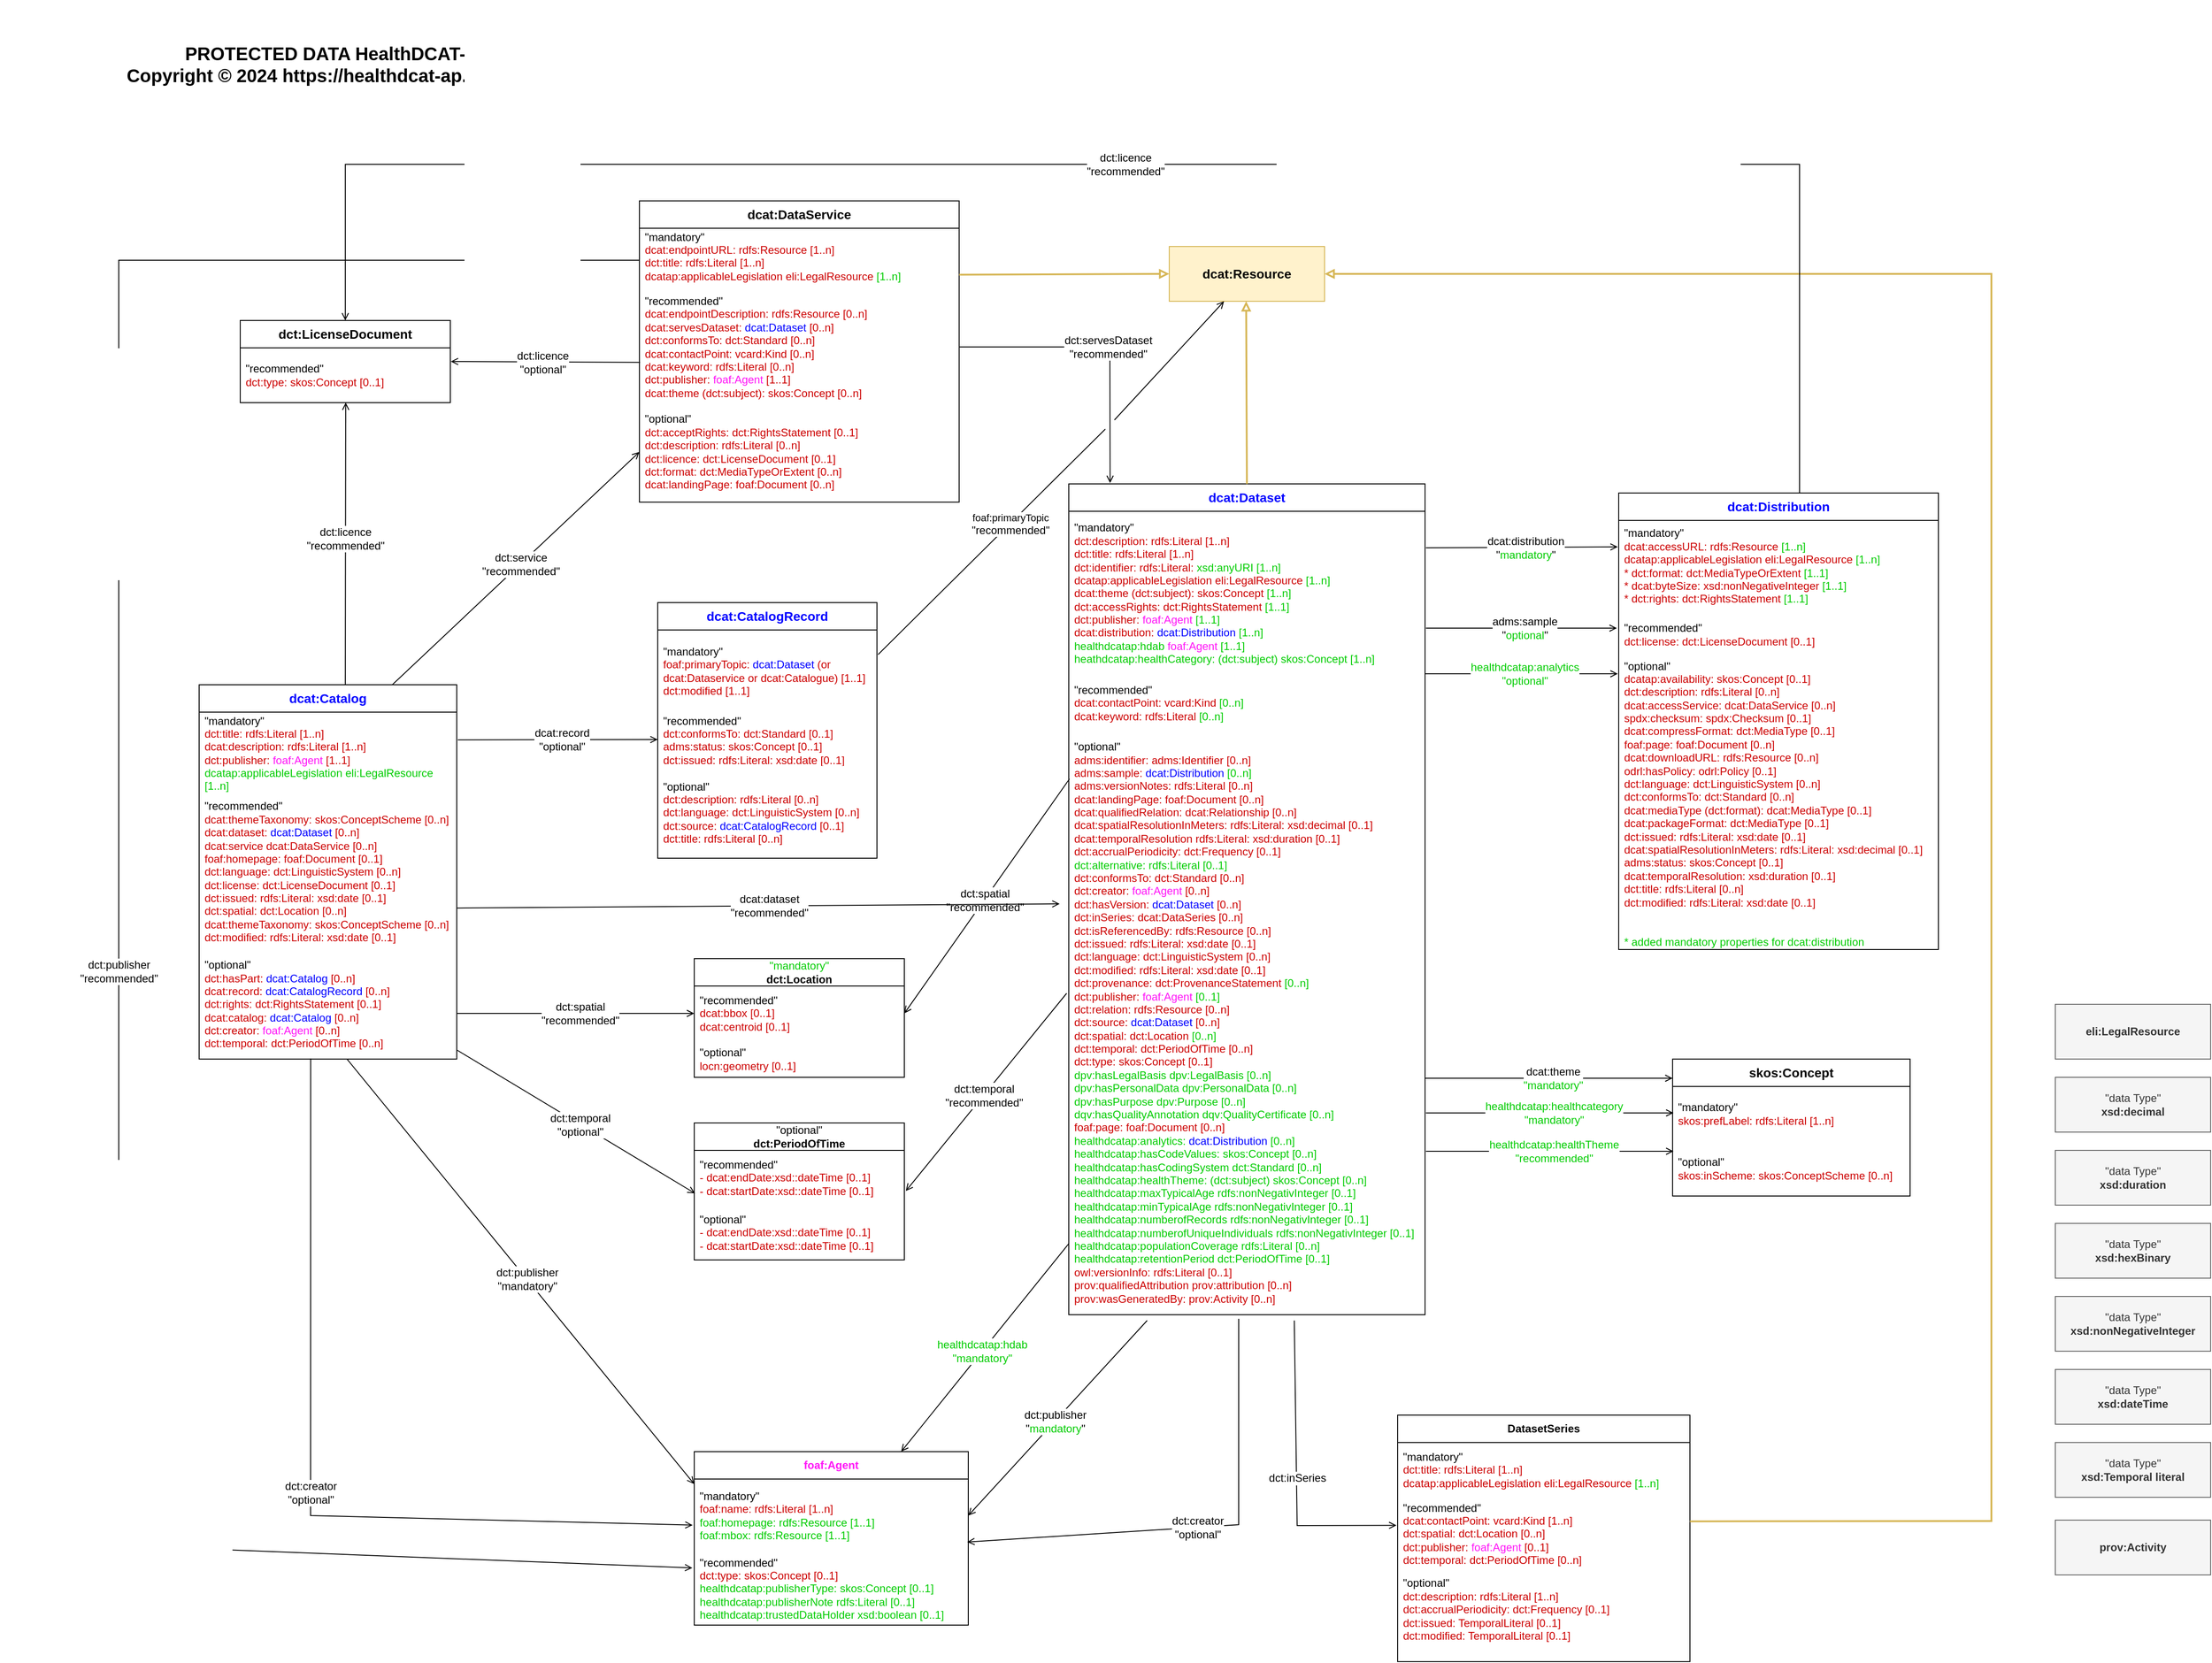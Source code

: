 <mxfile version="26.0.16">
  <diagram name="Page-1" id="j0lLHCOknAyVKFKyBZGa">
    <mxGraphModel grid="1" page="1" gridSize="10" guides="1" tooltips="1" connect="1" arrows="1" fold="1" pageScale="1" pageWidth="850" pageHeight="1100" math="0" shadow="0">
      <root>
        <mxCell id="0" />
        <mxCell id="1" parent="0" />
        <mxCell id="BR2aq6sNMjBqUebuZWKb-2" value="&quot;optional&quot;&lt;br&gt;&lt;b&gt;dct:PeriodOfTime&lt;/b&gt;" style="swimlane;fontStyle=0;childLayout=stackLayout;horizontal=1;startSize=30;horizontalStack=0;resizeParent=1;resizeParentMax=0;resizeLast=0;collapsible=1;marginBottom=0;whiteSpace=wrap;html=1;" vertex="1" parent="1">
          <mxGeometry x="540" y="780" width="230" height="150" as="geometry" />
        </mxCell>
        <mxCell id="BR2aq6sNMjBqUebuZWKb-3" value="&quot;recommended&quot;&lt;br&gt;&lt;font color=&quot;#cc0000&quot;&gt;- dcat:endDate:xsd::dateTime [0..1]&lt;br&gt;- dcat:startDate:xsd::dateTime [0..1]&lt;/font&gt;" style="text;strokeColor=none;fillColor=none;align=left;verticalAlign=middle;spacingLeft=4;spacingRight=4;overflow=hidden;points=[[0,0.5],[1,0.5]];portConstraint=eastwest;rotatable=0;whiteSpace=wrap;html=1;" vertex="1" parent="BR2aq6sNMjBqUebuZWKb-2">
          <mxGeometry y="30" width="230" height="60" as="geometry" />
        </mxCell>
        <mxCell id="BR2aq6sNMjBqUebuZWKb-6" value="&quot;optional&quot;&lt;br&gt;&lt;font color=&quot;#cc0000&quot;&gt;- dcat:endDate:xsd::dateTime [0..1]&lt;br&gt;- dcat:startDate:xsd::dateTime [0..1]&lt;/font&gt;" style="text;strokeColor=none;fillColor=none;align=left;verticalAlign=middle;spacingLeft=4;spacingRight=4;overflow=hidden;points=[[0,0.5],[1,0.5]];portConstraint=eastwest;rotatable=0;whiteSpace=wrap;html=1;" vertex="1" parent="BR2aq6sNMjBqUebuZWKb-2">
          <mxGeometry y="90" width="230" height="60" as="geometry" />
        </mxCell>
        <mxCell id="BR2aq6sNMjBqUebuZWKb-28" value="&lt;b&gt;&lt;font style=&quot;font-size: 14px;&quot; color=&quot;#0000ff&quot;&gt;dcat:Distribution&lt;/font&gt;&lt;/b&gt;" style="swimlane;fontStyle=0;childLayout=stackLayout;horizontal=1;startSize=30;horizontalStack=0;resizeParent=1;resizeParentMax=0;resizeLast=0;collapsible=1;marginBottom=0;whiteSpace=wrap;html=1;" vertex="1" parent="1">
          <mxGeometry x="1552" y="90" width="350" height="500" as="geometry">
            <mxRectangle x="380" y="70" width="110" height="40" as="alternateBounds" />
          </mxGeometry>
        </mxCell>
        <mxCell id="BR2aq6sNMjBqUebuZWKb-29" value="&quot;mandatory&quot;&lt;br&gt;&lt;font color=&quot;#cc0000&quot;&gt;dcat:accessURL: rdfs:Resource &lt;/font&gt;&lt;font color=&quot;#00cc00&quot;&gt;[1..n]&lt;/font&gt;&lt;br&gt;&lt;font color=&quot;#cc0000&quot;&gt;dcatap:applicableLegislation eli:LegalResource&lt;/font&gt;&lt;font color=&quot;#00cc00&quot;&gt; [1..n]&lt;/font&gt;&lt;br&gt;&lt;font color=&quot;#cc0000&quot;&gt;* dct:format: dct:MediaTypeOrExtent&lt;/font&gt;&lt;font color=&quot;#00cc00&quot;&gt; [1..1]&lt;/font&gt;&lt;br&gt;&lt;font color=&quot;#cc0000&quot;&gt;* dcat:byteSize:&lt;/font&gt;&lt;font color=&quot;#00cc00&quot;&gt; &lt;/font&gt;&lt;font color=&quot;#cc0000&quot;&gt;xsd:nonNegativeInteger&lt;/font&gt;&lt;font color=&quot;#00cc00&quot;&gt; [1..1]&lt;/font&gt;&lt;br&gt;&lt;font color=&quot;#cc0000&quot;&gt;* dct:rights: dct:RightsStatement&lt;/font&gt;&lt;font color=&quot;#00cc00&quot;&gt; [1..1]&lt;/font&gt;&lt;font color=&quot;#cc0000&quot;&gt;&lt;br&gt;&lt;/font&gt;" style="text;strokeColor=none;fillColor=none;align=left;verticalAlign=middle;spacingLeft=4;spacingRight=4;overflow=hidden;points=[[0,0.5],[1,0.5]];portConstraint=eastwest;rotatable=0;whiteSpace=wrap;html=1;" vertex="1" parent="BR2aq6sNMjBqUebuZWKb-28">
          <mxGeometry y="30" width="350" height="100" as="geometry" />
        </mxCell>
        <mxCell id="BR2aq6sNMjBqUebuZWKb-30" value="&quot;recommended&quot;&lt;font color=&quot;#cc0000&quot;&gt;&lt;br&gt;dct:license: dct:LicenseDocument [0..1]&lt;br&gt;&lt;/font&gt;" style="text;strokeColor=none;fillColor=none;align=left;verticalAlign=middle;spacingLeft=4;spacingRight=4;overflow=hidden;points=[[0,0.5],[1,0.5]];portConstraint=eastwest;rotatable=0;whiteSpace=wrap;html=1;" vertex="1" parent="BR2aq6sNMjBqUebuZWKb-28">
          <mxGeometry y="130" width="350" height="50" as="geometry" />
        </mxCell>
        <mxCell id="BR2aq6sNMjBqUebuZWKb-31" value="&quot;optional&quot;&lt;br&gt;&lt;font color=&quot;#cc0000&quot;&gt;dcatap:availability: skos:Concept [0..1]&lt;/font&gt;&lt;br style=&quot;border-color: var(--border-color);&quot;&gt;&lt;font color=&quot;#cc0000&quot;&gt;dct:description: rdfs:Literal [0..n]&lt;/font&gt;&lt;br&gt;&lt;font color=&quot;#cc0000&quot;&gt;dcat:accessService: dcat:DataService [0..n]&lt;/font&gt;&lt;br&gt;&lt;font color=&quot;#cc0000&quot;&gt;spdx:checksum: spdx:Checksum [0..1]&lt;/font&gt;&lt;br&gt;&lt;font color=&quot;#cc0000&quot;&gt;dcat:compressFormat: dct:MediaType [0..1]&lt;/font&gt;&lt;br&gt;&lt;font color=&quot;#cc0000&quot;&gt;foaf:page: foaf:Document [0..n]&lt;/font&gt;&lt;br&gt;&lt;font color=&quot;#cc0000&quot;&gt;dcat:downloadURL: rdfs:Resource [0..n]&lt;/font&gt;&lt;br&gt;&lt;font color=&quot;#cc0000&quot;&gt;odrl:hasPolicy: odrl:Policy [0..1]&lt;/font&gt;&lt;br&gt;&lt;font color=&quot;#cc0000&quot;&gt;dct:language: dct:LinguisticSystem [0..n]&lt;/font&gt;&lt;br&gt;&lt;font color=&quot;#cc0000&quot;&gt;dct:conformsTo: dct:Standard [0..n]&lt;/font&gt;&lt;br&gt;&lt;font color=&quot;#cc0000&quot;&gt;dcat:mediaType (dct:format): dcat:MediaType [0..1]&lt;/font&gt;&lt;br&gt;&lt;font color=&quot;#cc0000&quot;&gt;dcat:packageFormat: dct:MediaType [0..1]&lt;/font&gt;&lt;br&gt;&lt;font color=&quot;#cc0000&quot;&gt;dct:issued: rdfs:Literal: xsd:date [0..1]&lt;/font&gt;&lt;br&gt;&lt;font color=&quot;#cc0000&quot;&gt;dcat:spatialResolutionInMeters: rdfs:Literal: xsd:decimal [0..1]&lt;/font&gt;&lt;br&gt;&lt;font color=&quot;#cc0000&quot;&gt;adms:status: skos:Concept [0..1]&lt;/font&gt;&lt;br&gt;&lt;font color=&quot;#cc0000&quot;&gt;dcat:temporalResolution: xsd:duration [0..1]&lt;/font&gt;&lt;br&gt;&lt;font color=&quot;#cc0000&quot;&gt;dct:title: rdfs:Literal [0..n]&lt;/font&gt;&lt;br&gt;&lt;font color=&quot;#cc0000&quot;&gt;dct:modified: rdfs:Literal: xsd:date [0..1]&lt;/font&gt;&lt;br&gt;&lt;br&gt;&lt;br&gt;&lt;font color=&quot;#00cc00&quot;&gt;* added mandatory properties for dcat:distribution&lt;/font&gt;" style="text;strokeColor=none;fillColor=none;align=left;verticalAlign=middle;spacingLeft=4;spacingRight=4;overflow=hidden;points=[[0,0.5],[1,0.5]];portConstraint=eastwest;rotatable=0;whiteSpace=wrap;html=1;" vertex="1" parent="BR2aq6sNMjBqUebuZWKb-28">
          <mxGeometry y="180" width="350" height="320" as="geometry" />
        </mxCell>
        <mxCell id="sPD8ruUdRvM_z9ucQwdK-4" value="&lt;b&gt;&lt;font style=&quot;font-size: 14px;&quot;&gt;dct:LicenseDocument&lt;/font&gt;&lt;/b&gt;" style="swimlane;fontStyle=0;childLayout=stackLayout;horizontal=1;startSize=30;horizontalStack=0;resizeParent=1;resizeParentMax=0;resizeLast=0;collapsible=1;marginBottom=0;whiteSpace=wrap;html=1;" vertex="1" parent="1">
          <mxGeometry x="43" y="-99" width="230" height="90" as="geometry">
            <mxRectangle x="380" y="70" width="110" height="40" as="alternateBounds" />
          </mxGeometry>
        </mxCell>
        <mxCell id="sPD8ruUdRvM_z9ucQwdK-6" value="&quot;recommended&quot;&lt;br&gt;&lt;font color=&quot;#cc0000&quot;&gt;dct:type: skos:Concept [0..1]&lt;br&gt;&lt;/font&gt;" style="text;strokeColor=none;fillColor=none;align=left;verticalAlign=middle;spacingLeft=4;spacingRight=4;overflow=hidden;points=[[0,0.5],[1,0.5]];portConstraint=eastwest;rotatable=0;whiteSpace=wrap;html=1;" vertex="1" parent="sPD8ruUdRvM_z9ucQwdK-4">
          <mxGeometry y="30" width="230" height="60" as="geometry" />
        </mxCell>
        <mxCell id="sPD8ruUdRvM_z9ucQwdK-13" value="&lt;b&gt;DatasetSeries&lt;/b&gt;" style="swimlane;fontStyle=0;childLayout=stackLayout;horizontal=1;startSize=30;horizontalStack=0;resizeParent=1;resizeParentMax=0;resizeLast=0;collapsible=1;marginBottom=0;whiteSpace=wrap;html=1;" vertex="1" parent="1">
          <mxGeometry x="1310" y="1100" width="320" height="270" as="geometry">
            <mxRectangle x="380" y="70" width="110" height="40" as="alternateBounds" />
          </mxGeometry>
        </mxCell>
        <mxCell id="sPD8ruUdRvM_z9ucQwdK-14" value="&quot;mandatory&quot;&lt;br&gt;&lt;font color=&quot;#cc0000&quot;&gt;dct:title: rdfs:Literal [1..n]&lt;br&gt;dcatap:applicableLegislation eli:LegalResource&lt;/font&gt;&lt;font color=&quot;#00cc00&quot;&gt; [1..n]&lt;/font&gt;&lt;font color=&quot;#cc0000&quot;&gt;&lt;br&gt;&lt;/font&gt;" style="text;strokeColor=none;fillColor=none;align=left;verticalAlign=middle;spacingLeft=4;spacingRight=4;overflow=hidden;points=[[0,0.5],[1,0.5]];portConstraint=eastwest;rotatable=0;whiteSpace=wrap;html=1;" vertex="1" parent="sPD8ruUdRvM_z9ucQwdK-13">
          <mxGeometry y="30" width="320" height="60" as="geometry" />
        </mxCell>
        <mxCell id="sPD8ruUdRvM_z9ucQwdK-16" value="&quot;recommended&quot;&lt;br&gt;&lt;font color=&quot;#cc0000&quot;&gt;dcat:contactPoint: vcard:Kind [1..n]&lt;br&gt;dct:spatial: dct:Location [0..n]&lt;br&gt;dct:publisher: &lt;/font&gt;&lt;font color=&quot;#ff14f7&quot;&gt;foaf:Agent&lt;/font&gt;&lt;font color=&quot;#cc0000&quot;&gt; [0..1]&lt;br&gt;dct:temporal: dct:PeriodOfTime [0..n]&amp;nbsp;&lt;br&gt;&lt;/font&gt;" style="text;strokeColor=none;fillColor=none;align=left;verticalAlign=middle;spacingLeft=4;spacingRight=4;overflow=hidden;points=[[0,0.5],[1,0.5]];portConstraint=eastwest;rotatable=0;whiteSpace=wrap;html=1;" vertex="1" parent="sPD8ruUdRvM_z9ucQwdK-13">
          <mxGeometry y="90" width="320" height="80" as="geometry" />
        </mxCell>
        <mxCell id="sPD8ruUdRvM_z9ucQwdK-15" value="&quot;optional&quot;&lt;br&gt;&lt;font color=&quot;#cc0000&quot;&gt;dct:description: rdfs:Literal [1..n]&lt;br&gt;dct:accrualPeriodicity: dct:Frequency [0..1]&lt;br&gt;dct:issued: TemporalLiteral [0..1]&lt;br&gt;dct:modified: TemporalLiteral [0..1]&lt;br&gt;&lt;br&gt;&lt;/font&gt;" style="text;strokeColor=none;fillColor=none;align=left;verticalAlign=middle;spacingLeft=4;spacingRight=4;overflow=hidden;points=[[0,0.5],[1,0.5]];portConstraint=eastwest;rotatable=0;whiteSpace=wrap;html=1;" vertex="1" parent="sPD8ruUdRvM_z9ucQwdK-13">
          <mxGeometry y="170" width="320" height="100" as="geometry" />
        </mxCell>
        <mxCell id="J__374BZSMIU1kpbdkvT-2" value="&lt;b&gt;&lt;font style=&quot;font-size: 14px;&quot; color=&quot;#0000ff&quot;&gt;dcat:Dataset&lt;/font&gt;&lt;/b&gt;" style="swimlane;fontStyle=0;childLayout=stackLayout;horizontal=1;startSize=30;horizontalStack=0;resizeParent=1;resizeParentMax=0;resizeLast=0;collapsible=1;marginBottom=0;whiteSpace=wrap;html=1;" vertex="1" parent="1">
          <mxGeometry x="950" y="80" width="390" height="910" as="geometry">
            <mxRectangle x="380" y="70" width="110" height="40" as="alternateBounds" />
          </mxGeometry>
        </mxCell>
        <mxCell id="J__374BZSMIU1kpbdkvT-3" value="&quot;mandatory&quot;&lt;font color=&quot;#cc0000&quot;&gt;&lt;br&gt;dct:description: rdfs:Literal [1..n]&lt;br&gt;dct:title: rdfs:Literal [1..n]&lt;/font&gt;&lt;div&gt;&lt;font color=&quot;#cc0000&quot;&gt;dct:identifier: rdfs:Literal:&lt;/font&gt;&lt;font color=&quot;#00cc00&quot;&gt; xsd:anyURI [1..n]&lt;/font&gt;&lt;br&gt;&lt;font color=&quot;#cc0000&quot;&gt;dcatap:applicableLegislation eli:LegalResource&lt;/font&gt;&lt;font color=&quot;#00cc00&quot;&gt; [1..n]&lt;/font&gt;&lt;br&gt;&lt;font color=&quot;#cc0000&quot;&gt;dcat:theme (dct:subject): skos:Concept&lt;/font&gt;&lt;font color=&quot;#00cc00&quot;&gt; [1..n]&lt;/font&gt;&lt;font color=&quot;#00cc00&quot;&gt;&lt;br&gt;&lt;/font&gt;&lt;/div&gt;&lt;div&gt;&lt;font color=&quot;#cc0000&quot;&gt;dct:accessRights: dct:RightsStatement&lt;/font&gt;&lt;font color=&quot;#00cc00&quot;&gt; [1..1]&lt;/font&gt;&lt;/div&gt;&lt;div&gt;&lt;font style=&quot;background-color: initial;&quot; color=&quot;#cc0000&quot;&gt;dct:publisher:&lt;/font&gt;&lt;font style=&quot;background-color: initial;&quot; color=&quot;#00cc00&quot;&gt;&amp;nbsp;&lt;/font&gt;&lt;font style=&quot;background-color: initial;&quot; color=&quot;#ff14f7&quot;&gt;foaf:Agent&lt;/font&gt;&lt;font style=&quot;background-color: initial;&quot; color=&quot;#00cc00&quot;&gt;&amp;nbsp;[1..1]&lt;/font&gt;&lt;font color=&quot;#00cc00&quot;&gt;&lt;br&gt;&lt;/font&gt;&lt;font color=&quot;#cc0000&quot;&gt;dcat:distribution:&lt;/font&gt;&lt;font color=&quot;#00cc00&quot;&gt; &lt;/font&gt;&lt;font color=&quot;#0000ff&quot;&gt;dcat:Distribution&lt;/font&gt;&lt;font color=&quot;#00cc00&quot;&gt; [1..n]&lt;/font&gt;&lt;br&gt;&lt;/div&gt;&lt;div&gt;&lt;font color=&quot;#00cc00&quot;&gt;healthdcatap:hdab&amp;nbsp;&lt;/font&gt;&lt;font color=&quot;#ff14f7&quot;&gt;foaf:Agent&lt;/font&gt;&lt;font color=&quot;#00cc00&quot;&gt;&amp;nbsp;[1..1]&lt;/font&gt;&lt;/div&gt;&lt;div&gt;&lt;font color=&quot;#00cc00&quot;&gt;heathdcatap:healthCategory: (dct:subject) skos:Concept [1..n]&lt;/font&gt;&lt;span style=&quot;background-color: initial;&quot;&gt;&lt;br&gt;&lt;/span&gt;&lt;/div&gt;" style="text;strokeColor=none;fillColor=none;align=left;verticalAlign=middle;spacingLeft=4;spacingRight=4;overflow=hidden;points=[[0,0.5],[1,0.5]];portConstraint=eastwest;rotatable=0;whiteSpace=wrap;html=1;" vertex="1" parent="J__374BZSMIU1kpbdkvT-2">
          <mxGeometry y="30" width="390" height="180" as="geometry" />
        </mxCell>
        <mxCell id="J__374BZSMIU1kpbdkvT-4" value="&quot;recommended&quot;&lt;font color=&quot;#cc0000&quot;&gt;&lt;br&gt;&lt;/font&gt;&lt;div&gt;&lt;div&gt;&lt;div&gt;&lt;font color=&quot;#cc0000&quot;&gt;dcat:contactPoint: vcard:Kind&lt;/font&gt;&lt;font color=&quot;#00cc00&quot;&gt;&amp;nbsp;[0..n]&lt;/font&gt;&lt;br&gt;&lt;font color=&quot;#cc0000&quot;&gt;dcat:keyword: rdfs:Literal&lt;/font&gt;&lt;font color=&quot;#00cc00&quot;&gt;&amp;nbsp;[0..n]&lt;/font&gt;&lt;font color=&quot;#cc0000&quot;&gt;&lt;br&gt;&lt;/font&gt;&lt;/div&gt;&lt;/div&gt;&lt;/div&gt;" style="text;strokeColor=none;fillColor=none;align=left;verticalAlign=middle;spacingLeft=4;spacingRight=4;overflow=hidden;points=[[0,0.5],[1,0.5]];portConstraint=eastwest;rotatable=0;whiteSpace=wrap;html=1;" vertex="1" parent="J__374BZSMIU1kpbdkvT-2">
          <mxGeometry y="210" width="390" height="60" as="geometry" />
        </mxCell>
        <mxCell id="J__374BZSMIU1kpbdkvT-5" value="&quot;optional&quot;&lt;br&gt;&lt;span style=&quot;color: rgb(204, 0, 0);&quot;&gt;adms:identifier: adms:Identifier [0..n]&lt;/span&gt;&lt;font color=&quot;#cc0000&quot;&gt;&lt;br&gt;&lt;/font&gt;&lt;div&gt;&lt;font color=&quot;#cc0000&quot;&gt;adms:sample:&lt;/font&gt;&lt;font color=&quot;#00cc00&quot;&gt;&amp;nbsp;&lt;/font&gt;&lt;font color=&quot;#0000ff&quot;&gt;dcat:Distribution&lt;/font&gt;&lt;font color=&quot;#00cc00&quot;&gt;&amp;nbsp;[0..n]&lt;/font&gt;&lt;div&gt;&lt;span style=&quot;color: rgb(204, 0, 0);&quot;&gt;adms:versionNotes: rdfs:Literal [0..n]&lt;/span&gt;&lt;/div&gt;&lt;div&gt;&lt;span style=&quot;color: rgb(204, 0, 0);&quot;&gt;dcat:landingPage: foaf:Document [0..n]&lt;/span&gt;&lt;/div&gt;&lt;div&gt;&lt;span style=&quot;color: rgb(204, 0, 0);&quot;&gt;dcat:qualifiedRelation: dcat:Relationship [0..n]&lt;/span&gt;&lt;/div&gt;&lt;div&gt;&lt;span style=&quot;color: rgb(204, 0, 0);&quot;&gt;dcat:spatialResolutionInMeters: rdfs:Literal: xsd:decimal [0..1]&lt;/span&gt;&lt;/div&gt;&lt;div&gt;&lt;span style=&quot;color: rgb(204, 0, 0);&quot;&gt;dcat:temporalResolution rdfs:Literal: xsd:duration [0..1]&lt;/span&gt;&lt;/div&gt;&lt;div&gt;&lt;span style=&quot;color: rgb(204, 0, 0);&quot;&gt;dct:accrualPeriodicity: dct:Frequency [0..1]&lt;/span&gt;&lt;/div&gt;&lt;div&gt;&lt;span style=&quot;color: rgb(0, 204, 0);&quot;&gt;dct:alternative: rdfs:Literal [0..1]&lt;/span&gt;&lt;/div&gt;&lt;div&gt;&lt;span style=&quot;color: rgb(204, 0, 0);&quot;&gt;dct:conformsTo: dct:Standard [0..n]&lt;/span&gt;&lt;/div&gt;&lt;div&gt;&lt;font color=&quot;#cc0000&quot;&gt;dct:creator:&amp;nbsp;&lt;/font&gt;&lt;font color=&quot;#ff14f7&quot;&gt;foaf:Agent&lt;/font&gt;&lt;font color=&quot;#cc0000&quot;&gt;&amp;nbsp;[0..n]&lt;/font&gt;&lt;/div&gt;&lt;div&gt;&lt;font color=&quot;#cc0000&quot;&gt;dct:hasVersion:&amp;nbsp;&lt;/font&gt;&lt;font color=&quot;#0000ff&quot;&gt;dcat:Dataset&lt;/font&gt;&lt;font color=&quot;#cc0000&quot;&gt;&amp;nbsp;[0..n]&lt;/font&gt;&lt;/div&gt;&lt;div&gt;&lt;span style=&quot;color: rgb(204, 0, 0);&quot;&gt;dct:inSeries: dcat:DataSeries&amp;nbsp;[0..n]&lt;/span&gt;&lt;/div&gt;&lt;div&gt;&lt;span style=&quot;color: rgb(204, 0, 0);&quot;&gt;dct:isReferencedBy: rdfs:Resource [0..n]&lt;/span&gt;&lt;/div&gt;&lt;div&gt;&lt;font color=&quot;#cc0000&quot;&gt;dct:issued: rdfs:Literal: xsd:date [0..1]&lt;/font&gt;&lt;/div&gt;&lt;div&gt;&lt;span style=&quot;color: rgb(204, 0, 0);&quot;&gt;dct:language: dct:LinguisticSystem [0..n]&lt;/span&gt;&lt;font color=&quot;#cc0000&quot;&gt;&lt;br&gt;dct:modified: rdfs:Literal: xsd:date [0..1]&lt;/font&gt;&lt;/div&gt;&lt;div&gt;&lt;font color=&quot;#cc0000&quot;&gt;dct:provenance: dct:ProvenanceStatement&lt;/font&gt;&lt;font color=&quot;#00cc00&quot;&gt;&amp;nbsp;[0..n]&lt;/font&gt;&lt;font color=&quot;#cc0000&quot;&gt;&lt;/font&gt;&lt;/div&gt;&lt;div&gt;&lt;font style=&quot;background-color: initial;&quot; color=&quot;#cc0000&quot;&gt;dct:publisher:&lt;/font&gt;&lt;font style=&quot;background-color: initial;&quot; color=&quot;#00cc00&quot;&gt;&amp;nbsp;&lt;/font&gt;&lt;font style=&quot;background-color: initial;&quot; color=&quot;#ff14f7&quot;&gt;foaf:Agent&lt;/font&gt;&lt;font style=&quot;background-color: initial;&quot; color=&quot;#00cc00&quot;&gt;&amp;nbsp;[0..1]&lt;/font&gt;&lt;font color=&quot;#cc0000&quot;&gt;&lt;br&gt;&lt;/font&gt;&lt;span style=&quot;color: rgb(204, 0, 0);&quot;&gt;dct:relation: rdfs:Resource [0..n]&lt;/span&gt;&lt;/div&gt;&lt;div&gt;&lt;font color=&quot;#cc0000&quot;&gt;dct:source:&amp;nbsp;&lt;/font&gt;&lt;font color=&quot;#0000ff&quot;&gt;dcat:Dataset&lt;/font&gt;&lt;font color=&quot;#cc0000&quot;&gt;&amp;nbsp;[0..n]&lt;/font&gt;&lt;font color=&quot;#cc0000&quot;&gt;&lt;br&gt;&lt;/font&gt;&lt;div&gt;&lt;font color=&quot;#cc0000&quot;&gt;dct:spatial: dct:Location&lt;/font&gt;&lt;font color=&quot;#00cc00&quot;&gt;&amp;nbsp;[0..n]&lt;/font&gt;&lt;/div&gt;&lt;div&gt;&lt;span style=&quot;color: rgb(204, 0, 0);&quot;&gt;dct:temporal: dct:PeriodOfTime [0..n]&lt;/span&gt;&lt;/div&gt;&lt;div&gt;&lt;font color=&quot;#cc0000&quot;&gt;dct:type: skos:Concept [0..1]&lt;/font&gt;&lt;/div&gt;&lt;div&gt;&lt;span style=&quot;color: rgb(0, 204, 0);&quot;&gt;dpv:hasLegalBasis dpv:LegalBasis [0..n]&lt;/span&gt;&lt;/div&gt;&lt;div&gt;&lt;span style=&quot;color: rgb(0, 204, 0);&quot;&gt;dpv:hasPersonalData dpv:PersonalData [0..n]&lt;/span&gt;&lt;/div&gt;&lt;div&gt;&lt;span style=&quot;color: rgb(0, 204, 0);&quot;&gt;dpv:hasPurpose dpv:Purpose [0..n]&lt;/span&gt;&lt;/div&gt;&lt;div&gt;&lt;span style=&quot;color: rgb(0, 204, 0);&quot;&gt;dqv:hasQualityAnnotation dqv:QualityCertificate [0..n]&lt;/span&gt;&lt;/div&gt;&lt;div&gt;&lt;span style=&quot;color: rgb(204, 0, 0);&quot;&gt;foaf:page: foaf:Document [0..n]&lt;/span&gt;&lt;/div&gt;&lt;div&gt;&lt;font color=&quot;#00cc00&quot;&gt;healthdcatap:analytics:&amp;nbsp;&lt;/font&gt;&lt;font color=&quot;#0000ff&quot;&gt;dcat:Distribution&lt;/font&gt;&lt;font color=&quot;#00cc00&quot;&gt;&amp;nbsp;[0..n]&lt;/font&gt;&lt;/div&gt;&lt;div&gt;&lt;span style=&quot;color: rgb(0, 204, 0);&quot;&gt;healthdcatap:hasCodeValues: skos:Concept [0..n]&lt;/span&gt;&lt;/div&gt;&lt;div&gt;&lt;span style=&quot;color: rgb(0, 204, 0);&quot;&gt;healthdcatap:hasCodingSystem dct:Standard [0..n]&lt;/span&gt;&lt;/div&gt;&lt;div&gt;&lt;span style=&quot;color: rgb(0, 204, 0);&quot;&gt;healthdcatap:healthTheme: (dct:subject) skos:Concept [0..n]&lt;/span&gt;&lt;/div&gt;&lt;div&gt;&lt;span style=&quot;color: rgb(0, 204, 0);&quot;&gt;healthdcatap:maxTypicalAge rdfs:nonNegativInteger [0..1]&lt;/span&gt;&lt;/div&gt;&lt;div&gt;&lt;span style=&quot;color: rgb(0, 204, 0);&quot;&gt;healthdcatap:minTypicalAge rdfs:nonNegativInteger [0..1]&lt;/span&gt;&lt;/div&gt;&lt;div&gt;&lt;span style=&quot;color: rgb(0, 204, 0); background-color: initial;&quot;&gt;healthdcatap:numberofRecords rdfs:nonNegativInteger [0..1]&lt;br&gt;&lt;/span&gt;&lt;span style=&quot;color: rgb(0, 204, 0); background-color: initial;&quot;&gt;healthdcatap:numberofUniqueIndividuals rdfs:nonNegativInteger [0..1]&lt;/span&gt;&lt;/div&gt;&lt;div&gt;&lt;span style=&quot;color: rgb(0, 204, 0);&quot;&gt;healthdcatap:populationCoverage rdfs:Literal [0..n]&lt;/span&gt;&lt;/div&gt;&lt;div&gt;&lt;span style=&quot;color: rgb(0, 204, 0);&quot;&gt;healthdcatap:retentionPeriod dct:PeriodOfTime [0..1]&lt;/span&gt;&lt;/div&gt;&lt;div&gt;&lt;span style=&quot;color: rgb(204, 0, 0);&quot;&gt;owl:versionInfo: rdfs:Literal [0..1]&lt;/span&gt;&lt;font color=&quot;#00cc00&quot;&gt;&lt;br&gt;&lt;/font&gt;&lt;div&gt;&lt;font color=&quot;#cc0000&quot;&gt;prov:qualifiedAttribution prov:attribution [0..n]&lt;/font&gt;&lt;br&gt;&lt;font color=&quot;#cc0000&quot;&gt;prov:wasGeneratedBy: prov:Activity [0..n]&lt;/font&gt;&lt;/div&gt;&lt;/div&gt;&lt;/div&gt;&lt;/div&gt;" style="text;strokeColor=none;fillColor=none;align=left;verticalAlign=middle;spacingLeft=4;spacingRight=4;overflow=hidden;points=[[0,0.5],[1,0.5]];portConstraint=eastwest;rotatable=0;whiteSpace=wrap;html=1;" vertex="1" parent="J__374BZSMIU1kpbdkvT-2">
          <mxGeometry y="270" width="390" height="640" as="geometry" />
        </mxCell>
        <mxCell id="J__374BZSMIU1kpbdkvT-6" value="&lt;b&gt;&lt;font style=&quot;font-size: 14px;&quot; color=&quot;#0000ff&quot;&gt;dcat:Catalog&lt;/font&gt;&lt;/b&gt;" style="swimlane;fontStyle=0;childLayout=stackLayout;horizontal=1;startSize=30;horizontalStack=0;resizeParent=1;resizeParentMax=0;resizeLast=0;collapsible=1;marginBottom=0;whiteSpace=wrap;html=1;" vertex="1" parent="1">
          <mxGeometry x="-2" y="300" width="282" height="410" as="geometry">
            <mxRectangle x="380" y="70" width="110" height="40" as="alternateBounds" />
          </mxGeometry>
        </mxCell>
        <mxCell id="J__374BZSMIU1kpbdkvT-7" value="&quot;mandatory&quot;&lt;br&gt;&lt;font color=&quot;#cc0000&quot;&gt;dct:title: rdfs:Literal [1..n]&lt;br&gt;dcat:description: rdfs:Literal [1..n]&lt;br&gt;dct:publisher: &lt;/font&gt;&lt;font color=&quot;#ff14f7&quot;&gt;foaf:Agent&lt;/font&gt;&lt;font color=&quot;#cc0000&quot;&gt; [1..1]&lt;br&gt;&lt;/font&gt;&lt;font color=&quot;#00cc00&quot;&gt;dcatap:applicableLegislation eli:LegalResource [1..n]&lt;/font&gt;&lt;font color=&quot;#cc0000&quot;&gt;&lt;br&gt;&lt;/font&gt;" style="text;strokeColor=none;fillColor=none;align=left;verticalAlign=middle;spacingLeft=4;spacingRight=4;overflow=hidden;points=[[0,0.5],[1,0.5]];portConstraint=eastwest;rotatable=0;whiteSpace=wrap;html=1;" vertex="1" parent="J__374BZSMIU1kpbdkvT-6">
          <mxGeometry y="30" width="282" height="90" as="geometry" />
        </mxCell>
        <mxCell id="J__374BZSMIU1kpbdkvT-8" value="&quot;recommended&quot;&lt;br&gt;&lt;font color=&quot;#cc0000&quot;&gt;dcat:themeTaxonomy: skos:ConceptScheme [0..n]&lt;/font&gt;&lt;br&gt;&lt;font color=&quot;#cc0000&quot;&gt;dcat:dataset: &lt;/font&gt;&lt;font color=&quot;#0000ff&quot;&gt;dcat:Dataset&lt;/font&gt;&lt;font color=&quot;#cc0000&quot;&gt; [0..n]&lt;/font&gt;&lt;br&gt;&lt;font color=&quot;#cc0000&quot;&gt;dcat:service dcat:DataService [0..n]&lt;/font&gt;&lt;br&gt;&lt;font color=&quot;#cc0000&quot;&gt;foaf:homepage: foaf:Document [0..1]&lt;/font&gt;&lt;br&gt;&lt;font color=&quot;#cc0000&quot;&gt;dct:language: dct:LinguisticSystem [0..n]&lt;/font&gt;&lt;br&gt;&lt;font color=&quot;#cc0000&quot;&gt;dct:license: dct:LicenseDocument [0..1]&lt;/font&gt;&lt;br&gt;&lt;font color=&quot;#cc0000&quot;&gt;dct:issued: rdfs:Literal: xsd:date [0..1]&lt;/font&gt;&lt;br&gt;&lt;font color=&quot;#cc0000&quot;&gt;dct:spatial: dct:Location [0..n]&lt;/font&gt;&lt;br&gt;&lt;font color=&quot;#cc0000&quot;&gt;dcat:themeTaxonomy: skos:ConceptScheme [0..n]&lt;/font&gt;&lt;br&gt;&lt;font color=&quot;#cc0000&quot;&gt;dct:modified: rdfs:Literal: xsd:date [0..1]&lt;/font&gt;" style="text;strokeColor=none;fillColor=none;align=left;verticalAlign=middle;spacingLeft=4;spacingRight=4;overflow=hidden;points=[[0,0.5],[1,0.5]];portConstraint=eastwest;rotatable=0;whiteSpace=wrap;html=1;" vertex="1" parent="J__374BZSMIU1kpbdkvT-6">
          <mxGeometry y="120" width="282" height="170" as="geometry" />
        </mxCell>
        <mxCell id="J__374BZSMIU1kpbdkvT-9" value="&quot;optional&quot;&lt;br&gt;&lt;font color=&quot;#cc0000&quot;&gt;dct:hasPart: &lt;/font&gt;&lt;font color=&quot;#0000ff&quot;&gt;dcat:Catalog&lt;/font&gt;&lt;font color=&quot;#cc0000&quot;&gt; [0..n]&lt;/font&gt;&lt;font color=&quot;#cc0000&quot;&gt;&lt;br&gt;dcat:record: &lt;/font&gt;&lt;font color=&quot;#0000ff&quot;&gt;dcat:CatalogRecord&lt;/font&gt;&lt;font color=&quot;#cc0000&quot;&gt; [0..n]&lt;br&gt;dct:rights: dct:RightsStatement [0..1]&lt;br&gt;dcat:catalog: &lt;/font&gt;&lt;font color=&quot;#0000ff&quot;&gt;dcat:Catalog&lt;/font&gt;&lt;font color=&quot;#cc0000&quot;&gt; [0..n]&lt;br&gt;dct:creator: &lt;/font&gt;&lt;font color=&quot;#ff14f7&quot;&gt;foaf:Agent&lt;/font&gt;&lt;font color=&quot;#cc0000&quot;&gt; [0..n]&lt;br&gt;dct:temporal: dct:PeriodOfTime [0..n]&lt;br&gt;&lt;/font&gt;" style="text;strokeColor=none;fillColor=none;align=left;verticalAlign=middle;spacingLeft=4;spacingRight=4;overflow=hidden;points=[[0,0.5],[1,0.5]];portConstraint=eastwest;rotatable=0;whiteSpace=wrap;html=1;" vertex="1" parent="J__374BZSMIU1kpbdkvT-6">
          <mxGeometry y="290" width="282" height="120" as="geometry" />
        </mxCell>
        <mxCell id="J__374BZSMIU1kpbdkvT-10" value="&lt;b&gt;&lt;font color=&quot;#ff14f7&quot;&gt;foaf:Agent&lt;/font&gt;&lt;/b&gt;" style="swimlane;fontStyle=0;childLayout=stackLayout;horizontal=1;startSize=30;horizontalStack=0;resizeParent=1;resizeParentMax=0;resizeLast=0;collapsible=1;marginBottom=0;whiteSpace=wrap;html=1;" vertex="1" parent="1">
          <mxGeometry x="540" y="1140" width="300" height="190" as="geometry">
            <mxRectangle x="380" y="70" width="110" height="40" as="alternateBounds" />
          </mxGeometry>
        </mxCell>
        <mxCell id="J__374BZSMIU1kpbdkvT-11" value="&quot;mandatory&quot;&lt;br&gt;&lt;font color=&quot;#cc0000&quot;&gt;foaf:name: rdfs:Literal [1..n]&lt;/font&gt;&lt;br&gt;&lt;font color=&quot;#00cc00&quot;&gt;foaf:homepage: rdfs:Resource [1..1]&lt;br&gt;foaf:mbox: rdfs:Resource [1..1]&lt;/font&gt;" style="text;strokeColor=none;fillColor=none;align=left;verticalAlign=middle;spacingLeft=4;spacingRight=4;overflow=hidden;points=[[0,0.5],[1,0.5]];portConstraint=eastwest;rotatable=0;whiteSpace=wrap;html=1;" vertex="1" parent="J__374BZSMIU1kpbdkvT-10">
          <mxGeometry y="30" width="300" height="80" as="geometry" />
        </mxCell>
        <mxCell id="J__374BZSMIU1kpbdkvT-12" value="&quot;recommended&quot;&lt;br&gt;&lt;font color=&quot;#cc0000&quot;&gt;dct:type: skos:Concept [0..1]&lt;br&gt;&lt;/font&gt;&lt;div&gt;&lt;span style=&quot;color: rgb(0, 204, 0);&quot;&gt;healthdcatap:publisherType: skos:Concept [0..1]&lt;/span&gt;&lt;br style=&quot;color: rgb(0, 204, 0);&quot;&gt;&lt;span style=&quot;color: rgb(0, 204, 0);&quot;&gt;healthdcatap:publisherNote rdfs:Literal [0..1]&lt;/span&gt;&lt;font color=&quot;#cc0000&quot;&gt;&lt;br&gt;&lt;/font&gt;&lt;/div&gt;&lt;div&gt;&lt;span style=&quot;color: rgb(0, 204, 0);&quot;&gt;healthdcatap:trustedDataHolder xsd:boolean [0..1]&lt;/span&gt;&lt;span style=&quot;color: rgb(0, 204, 0);&quot;&gt;&lt;/span&gt;&lt;/div&gt;" style="text;strokeColor=none;fillColor=none;align=left;verticalAlign=middle;spacingLeft=4;spacingRight=4;overflow=hidden;points=[[0,0.5],[1,0.5]];portConstraint=eastwest;rotatable=0;whiteSpace=wrap;html=1;" vertex="1" parent="J__374BZSMIU1kpbdkvT-10">
          <mxGeometry y="110" width="300" height="80" as="geometry" />
        </mxCell>
        <mxCell id="J__374BZSMIU1kpbdkvT-13" value="&lt;font color=&quot;#00cc00&quot;&gt;&quot;mandatory&quot;&lt;/font&gt;&lt;br&gt;&lt;b&gt;dct:Location&lt;/b&gt;" style="swimlane;fontStyle=0;childLayout=stackLayout;horizontal=1;startSize=30;horizontalStack=0;resizeParent=1;resizeParentMax=0;resizeLast=0;collapsible=1;marginBottom=0;whiteSpace=wrap;html=1;" vertex="1" parent="1">
          <mxGeometry x="540" y="600" width="230" height="130" as="geometry">
            <mxRectangle x="380" y="70" width="110" height="40" as="alternateBounds" />
          </mxGeometry>
        </mxCell>
        <mxCell id="J__374BZSMIU1kpbdkvT-14" value="&quot;recommended&quot;&lt;br&gt;&lt;font color=&quot;#cc0000&quot;&gt;dcat:bbox [0..1]&lt;br&gt;dcat:centroid [0..1]&lt;/font&gt;" style="text;strokeColor=none;fillColor=none;align=left;verticalAlign=middle;spacingLeft=4;spacingRight=4;overflow=hidden;points=[[0,0.5],[1,0.5]];portConstraint=eastwest;rotatable=0;whiteSpace=wrap;html=1;" vertex="1" parent="J__374BZSMIU1kpbdkvT-13">
          <mxGeometry y="30" width="230" height="60" as="geometry" />
        </mxCell>
        <mxCell id="J__374BZSMIU1kpbdkvT-15" value="&quot;optional&quot;&lt;br&gt;&lt;font color=&quot;#cc0000&quot;&gt;locn:geometry [0..1]&lt;br&gt;&lt;/font&gt;" style="text;strokeColor=none;fillColor=none;align=left;verticalAlign=middle;spacingLeft=4;spacingRight=4;overflow=hidden;points=[[0,0.5],[1,0.5]];portConstraint=eastwest;rotatable=0;whiteSpace=wrap;html=1;" vertex="1" parent="J__374BZSMIU1kpbdkvT-13">
          <mxGeometry y="90" width="230" height="40" as="geometry" />
        </mxCell>
        <mxCell id="J__374BZSMIU1kpbdkvT-16" value="&lt;b&gt;&lt;font style=&quot;font-size: 14px;&quot; color=&quot;#0000ff&quot;&gt;dcat:CatalogRecord&lt;/font&gt;&lt;/b&gt;" style="swimlane;fontStyle=0;childLayout=stackLayout;horizontal=1;startSize=30;horizontalStack=0;resizeParent=1;resizeParentMax=0;resizeLast=0;collapsible=1;marginBottom=0;whiteSpace=wrap;html=1;" vertex="1" parent="1">
          <mxGeometry x="500" y="210" width="240" height="280" as="geometry">
            <mxRectangle x="380" y="70" width="110" height="40" as="alternateBounds" />
          </mxGeometry>
        </mxCell>
        <mxCell id="J__374BZSMIU1kpbdkvT-17" value="&quot;mandatory&quot;&lt;br&gt;&lt;font color=&quot;#cc0000&quot;&gt;foaf:primaryTopic: &lt;/font&gt;&lt;font color=&quot;#0000ff&quot;&gt;dcat:Dataset&lt;/font&gt;&lt;font color=&quot;#cc0000&quot;&gt; (or dcat:Dataservice or dcat:Catalogue) [1..1]&lt;/font&gt;&lt;br&gt;&lt;font color=&quot;#cc0000&quot;&gt;dct:modified [1..1]&lt;br&gt;&lt;/font&gt;" style="text;strokeColor=none;fillColor=none;align=left;verticalAlign=middle;spacingLeft=4;spacingRight=4;overflow=hidden;points=[[0,0.5],[1,0.5]];portConstraint=eastwest;rotatable=0;whiteSpace=wrap;html=1;" vertex="1" parent="J__374BZSMIU1kpbdkvT-16">
          <mxGeometry y="30" width="240" height="90" as="geometry" />
        </mxCell>
        <mxCell id="J__374BZSMIU1kpbdkvT-18" value="&quot;recommended&quot;&lt;font color=&quot;#cc0000&quot;&gt;&lt;br&gt;dct:conformsTo: dct:Standard [0..1]&lt;br&gt;adms:status: skos:Concept [0..1]&lt;br&gt;dct:issued: rdfs:Literal: xsd:date [0..1]&lt;br&gt;&lt;/font&gt;" style="text;strokeColor=none;fillColor=none;align=left;verticalAlign=middle;spacingLeft=4;spacingRight=4;overflow=hidden;points=[[0,0.5],[1,0.5]];portConstraint=eastwest;rotatable=0;whiteSpace=wrap;html=1;" vertex="1" parent="J__374BZSMIU1kpbdkvT-16">
          <mxGeometry y="120" width="240" height="60" as="geometry" />
        </mxCell>
        <mxCell id="J__374BZSMIU1kpbdkvT-19" value="&quot;optional&quot;&lt;br&gt;&lt;font color=&quot;#cc0000&quot;&gt;dct:description: rdfs:Literal [0..n]&lt;br&gt;dct:language: dct:LinguisticSystem [0..n]&lt;br&gt;dct:source: &lt;/font&gt;&lt;font color=&quot;#0000ff&quot;&gt;dcat:CatalogRecord&lt;/font&gt;&lt;font color=&quot;#cc0000&quot;&gt; [0..1]&lt;br&gt;dct:title: rdfs:Literal [0..n]&lt;br&gt;&lt;/font&gt;" style="text;strokeColor=none;fillColor=none;align=left;verticalAlign=middle;spacingLeft=4;spacingRight=4;overflow=hidden;points=[[0,0.5],[1,0.5]];portConstraint=eastwest;rotatable=0;whiteSpace=wrap;html=1;" vertex="1" parent="J__374BZSMIU1kpbdkvT-16">
          <mxGeometry y="180" width="240" height="100" as="geometry" />
        </mxCell>
        <mxCell id="J__374BZSMIU1kpbdkvT-20" value="&lt;b&gt;&lt;font style=&quot;font-size: 14px;&quot;&gt;dcat:DataService&lt;/font&gt;&lt;/b&gt;" style="swimlane;fontStyle=0;childLayout=stackLayout;horizontal=1;startSize=30;horizontalStack=0;resizeParent=1;resizeParentMax=0;resizeLast=0;collapsible=1;marginBottom=0;whiteSpace=wrap;html=1;" vertex="1" parent="1">
          <mxGeometry x="480" y="-230" width="350" height="330" as="geometry">
            <mxRectangle x="380" y="70" width="110" height="40" as="alternateBounds" />
          </mxGeometry>
        </mxCell>
        <mxCell id="J__374BZSMIU1kpbdkvT-21" value="&quot;mandatory&quot;&lt;br&gt;&lt;font color=&quot;#cc0000&quot;&gt;dcat:endpointURL: rdfs:Resource [1..n]&lt;br&gt;dct:title: rdfs:Literal [1..n]&lt;br&gt;dcatap:applicableLegislation eli:LegalResource&lt;/font&gt;&lt;font color=&quot;#00cc00&quot;&gt; [1..n]&lt;/font&gt;&lt;font color=&quot;#cc0000&quot;&gt;&lt;br&gt;&lt;br&gt;&lt;/font&gt;" style="text;strokeColor=none;fillColor=none;align=left;verticalAlign=middle;spacingLeft=4;spacingRight=4;overflow=hidden;points=[[0,0.5],[1,0.5]];portConstraint=eastwest;rotatable=0;whiteSpace=wrap;html=1;" vertex="1" parent="J__374BZSMIU1kpbdkvT-20">
          <mxGeometry y="30" width="350" height="70" as="geometry" />
        </mxCell>
        <mxCell id="J__374BZSMIU1kpbdkvT-22" value="&quot;recommended&quot;&lt;br&gt;&lt;font color=&quot;#cc0000&quot;&gt;dcat:endpointDescription: rdfs:Resource [0..n]&lt;br&gt;dcat:servesDataset: &lt;/font&gt;&lt;font color=&quot;#0000ff&quot;&gt;dcat:Dataset&lt;/font&gt;&lt;font color=&quot;#cc0000&quot;&gt; [0..n]&lt;br&gt;dct:conformsTo: dct:Standard [0..n]&lt;br&gt;dcat:contactPoint: vcard:Kind [0..n]&lt;br&gt;dcat:keyword: rdfs:Literal [0..n]&lt;br&gt;dct:publisher: &lt;/font&gt;&lt;font color=&quot;#ff14f7&quot;&gt;foaf:Agent&lt;/font&gt;&lt;font color=&quot;#cc0000&quot;&gt; [1..1]&lt;br&gt;dcat:theme (dct:subject): skos:Concept [0..n]&lt;br&gt;&lt;/font&gt;" style="text;strokeColor=none;fillColor=none;align=left;verticalAlign=middle;spacingLeft=4;spacingRight=4;overflow=hidden;points=[[0,0.5],[1,0.5]];portConstraint=eastwest;rotatable=0;whiteSpace=wrap;html=1;" vertex="1" parent="J__374BZSMIU1kpbdkvT-20">
          <mxGeometry y="100" width="350" height="120" as="geometry" />
        </mxCell>
        <mxCell id="J__374BZSMIU1kpbdkvT-23" value="&quot;optional&quot;&lt;br&gt;&lt;font color=&quot;#cc0000&quot;&gt;dct:acceptRights: dct:RightsStatement [0..1]&lt;br&gt;dct:description: rdfs:Literal [0..n]&lt;br&gt;dct:licence: dct:LicenseDocument [0..1]&lt;br&gt;dct:format: dct:MediaTypeOrExtent [0..n]&lt;br&gt;dcat:landingPage: foaf:Document [0..n]&lt;br&gt;&lt;/font&gt;" style="text;strokeColor=none;fillColor=none;align=left;verticalAlign=middle;spacingLeft=4;spacingRight=4;overflow=hidden;points=[[0,0.5],[1,0.5]];portConstraint=eastwest;rotatable=0;whiteSpace=wrap;html=1;" vertex="1" parent="J__374BZSMIU1kpbdkvT-20">
          <mxGeometry y="220" width="350" height="110" as="geometry" />
        </mxCell>
        <mxCell id="J__374BZSMIU1kpbdkvT-24" value="" style="endArrow=open;html=1;rounded=0;endFill=0;entryX=0.502;entryY=0.998;entryDx=0;entryDy=0;entryPerimeter=0;" edge="1" parent="1" target="sPD8ruUdRvM_z9ucQwdK-6">
          <mxGeometry width="50" height="50" relative="1" as="geometry">
            <mxPoint x="158" y="300" as="sourcePoint" />
            <mxPoint x="158.29" y="150" as="targetPoint" />
          </mxGeometry>
        </mxCell>
        <mxCell id="J__374BZSMIU1kpbdkvT-25" value="&lt;font style=&quot;font-size: 12px;&quot;&gt;dct:licence&lt;br&gt;&quot;recommended&quot;&lt;/font&gt;" style="edgeLabel;html=1;align=center;verticalAlign=middle;resizable=0;points=[];" connectable="0" vertex="1" parent="J__374BZSMIU1kpbdkvT-24">
          <mxGeometry x="0.035" relative="1" as="geometry">
            <mxPoint as="offset" />
          </mxGeometry>
        </mxCell>
        <mxCell id="J__374BZSMIU1kpbdkvT-28" value="" style="endArrow=open;html=1;rounded=0;endFill=0;exitX=1.004;exitY=0.355;exitDx=0;exitDy=0;exitPerimeter=0;entryX=0;entryY=0.5;entryDx=0;entryDy=0;" edge="1" parent="1" target="J__374BZSMIU1kpbdkvT-18">
          <mxGeometry width="50" height="50" relative="1" as="geometry">
            <mxPoint x="281.128" y="360.35" as="sourcePoint" />
            <mxPoint x="490" y="360" as="targetPoint" />
          </mxGeometry>
        </mxCell>
        <mxCell id="J__374BZSMIU1kpbdkvT-29" value="&lt;font style=&quot;font-size: 12px;&quot;&gt;dcat:record&lt;br&gt;&quot;optional&quot;&lt;/font&gt;" style="edgeLabel;html=1;align=center;verticalAlign=middle;resizable=0;points=[];" connectable="0" vertex="1" parent="J__374BZSMIU1kpbdkvT-28">
          <mxGeometry x="0.035" relative="1" as="geometry">
            <mxPoint as="offset" />
          </mxGeometry>
        </mxCell>
        <mxCell id="J__374BZSMIU1kpbdkvT-30" value="" style="endArrow=open;html=1;rounded=0;endFill=0;entryX=0;entryY=0.5;entryDx=0;entryDy=0;exitX=0.75;exitY=0;exitDx=0;exitDy=0;" edge="1" parent="1" source="J__374BZSMIU1kpbdkvT-6" target="J__374BZSMIU1kpbdkvT-23">
          <mxGeometry width="50" height="50" relative="1" as="geometry">
            <mxPoint x="240" y="280" as="sourcePoint" />
            <mxPoint x="420" y="110" as="targetPoint" />
          </mxGeometry>
        </mxCell>
        <mxCell id="J__374BZSMIU1kpbdkvT-31" value="&lt;font style=&quot;font-size: 12px;&quot;&gt;dct:service&lt;br&gt;&quot;recommended&quot;&lt;/font&gt;" style="edgeLabel;html=1;align=center;verticalAlign=middle;resizable=0;points=[];" connectable="0" vertex="1" parent="J__374BZSMIU1kpbdkvT-30">
          <mxGeometry x="0.035" relative="1" as="geometry">
            <mxPoint as="offset" />
          </mxGeometry>
        </mxCell>
        <mxCell id="J__374BZSMIU1kpbdkvT-32" value="" style="endArrow=open;html=1;rounded=0;endFill=0;exitX=0.002;exitY=0.641;exitDx=0;exitDy=0;exitPerimeter=0;entryX=1.002;entryY=0.249;entryDx=0;entryDy=0;entryPerimeter=0;" edge="1" parent="1" source="J__374BZSMIU1kpbdkvT-22" target="sPD8ruUdRvM_z9ucQwdK-6">
          <mxGeometry width="50" height="50" relative="1" as="geometry">
            <mxPoint x="460" y="40" as="sourcePoint" />
            <mxPoint x="290" y="80" as="targetPoint" />
          </mxGeometry>
        </mxCell>
        <mxCell id="J__374BZSMIU1kpbdkvT-33" value="&lt;font style=&quot;font-size: 12px;&quot;&gt;dct:licence&lt;br&gt;&quot;optional&quot;&lt;/font&gt;" style="edgeLabel;html=1;align=center;verticalAlign=middle;resizable=0;points=[];" connectable="0" vertex="1" parent="J__374BZSMIU1kpbdkvT-32">
          <mxGeometry x="0.035" relative="1" as="geometry">
            <mxPoint as="offset" />
          </mxGeometry>
        </mxCell>
        <mxCell id="J__374BZSMIU1kpbdkvT-34" value="" style="endArrow=open;html=1;rounded=0;endFill=0;entryX=0;entryY=0.5;entryDx=0;entryDy=0;" edge="1" parent="1" target="J__374BZSMIU1kpbdkvT-14">
          <mxGeometry width="50" height="50" relative="1" as="geometry">
            <mxPoint x="280" y="660" as="sourcePoint" />
            <mxPoint x="510" y="670" as="targetPoint" />
          </mxGeometry>
        </mxCell>
        <mxCell id="J__374BZSMIU1kpbdkvT-35" value="&lt;font style=&quot;font-size: 12px;&quot;&gt;dct:spatial&lt;br&gt;&quot;recommended&quot;&lt;/font&gt;" style="edgeLabel;html=1;align=center;verticalAlign=middle;resizable=0;points=[];" connectable="0" vertex="1" parent="J__374BZSMIU1kpbdkvT-34">
          <mxGeometry x="0.035" relative="1" as="geometry">
            <mxPoint as="offset" />
          </mxGeometry>
        </mxCell>
        <mxCell id="J__374BZSMIU1kpbdkvT-37" value="" style="endArrow=open;html=1;rounded=0;endFill=0;entryX=0.116;entryY=-0.001;entryDx=0;entryDy=0;exitX=1;exitY=0.5;exitDx=0;exitDy=0;entryPerimeter=0;" edge="1" parent="1" source="J__374BZSMIU1kpbdkvT-22" target="J__374BZSMIU1kpbdkvT-2">
          <mxGeometry width="50" height="50" relative="1" as="geometry">
            <mxPoint x="840" y="-71" as="sourcePoint" />
            <mxPoint x="1037.5" y="60" as="targetPoint" />
            <Array as="points">
              <mxPoint x="995" y="-70" />
            </Array>
          </mxGeometry>
        </mxCell>
        <mxCell id="J__374BZSMIU1kpbdkvT-38" value="&lt;font style=&quot;font-size: 12px;&quot;&gt;dct:servesDataset&lt;br&gt;&quot;recommended&quot;&lt;/font&gt;" style="edgeLabel;html=1;align=center;verticalAlign=middle;resizable=0;points=[];" connectable="0" vertex="1" parent="J__374BZSMIU1kpbdkvT-37">
          <mxGeometry x="0.035" relative="1" as="geometry">
            <mxPoint as="offset" />
          </mxGeometry>
        </mxCell>
        <mxCell id="J__374BZSMIU1kpbdkvT-39" value="" style="endArrow=block;html=1;rounded=0;entryX=0.5;entryY=1;entryDx=0;entryDy=0;endFill=0;fillColor=#fff2cc;strokeColor=#d6b656;strokeWidth=2;exitX=0.5;exitY=0;exitDx=0;exitDy=0;" edge="1" parent="1" source="J__374BZSMIU1kpbdkvT-2">
          <mxGeometry width="50" height="50" relative="1" as="geometry">
            <mxPoint x="1144.17" y="70" as="sourcePoint" />
            <mxPoint x="1144.17" y="-120" as="targetPoint" />
          </mxGeometry>
        </mxCell>
        <mxCell id="J__374BZSMIU1kpbdkvT-40" value="" style="endArrow=block;html=1;rounded=0;entryX=0;entryY=0.5;entryDx=0;entryDy=0;endFill=0;exitX=0.999;exitY=0.668;exitDx=0;exitDy=0;exitPerimeter=0;fillColor=#fff2cc;strokeColor=#d6b656;strokeWidth=2;" edge="1" parent="1" target="J__374BZSMIU1kpbdkvT-102">
          <mxGeometry width="50" height="50" relative="1" as="geometry">
            <mxPoint x="830.0" y="-149.12" as="sourcePoint" />
            <mxPoint x="1000.35" y="-150.88" as="targetPoint" />
          </mxGeometry>
        </mxCell>
        <mxCell id="J__374BZSMIU1kpbdkvT-43" value="" style="endArrow=open;html=1;rounded=0;endFill=0;exitX=0.002;exitY=0.083;exitDx=0;exitDy=0;exitPerimeter=0;" edge="1" parent="1" source="J__374BZSMIU1kpbdkvT-5">
          <mxGeometry width="50" height="50" relative="1" as="geometry">
            <mxPoint x="944.1" y="666.4" as="sourcePoint" />
            <mxPoint x="770" y="660" as="targetPoint" />
          </mxGeometry>
        </mxCell>
        <mxCell id="J__374BZSMIU1kpbdkvT-44" value="&lt;font style=&quot;font-size: 12px;&quot;&gt;dct:spatial&lt;br&gt;&quot;recommended&quot;&lt;/font&gt;" style="edgeLabel;html=1;align=center;verticalAlign=middle;resizable=0;points=[];" connectable="0" vertex="1" parent="J__374BZSMIU1kpbdkvT-43">
          <mxGeometry x="0.035" relative="1" as="geometry">
            <mxPoint as="offset" />
          </mxGeometry>
        </mxCell>
        <mxCell id="J__374BZSMIU1kpbdkvT-45" value="" style="endArrow=open;html=1;rounded=0;endFill=0;exitX=1;exitY=0.231;exitDx=0;exitDy=0;exitPerimeter=0;entryX=0;entryY=0.719;entryDx=0;entryDy=0;entryPerimeter=0;" edge="1" parent="1">
          <mxGeometry width="50" height="50" relative="1" as="geometry">
            <mxPoint x="1341" y="150" as="sourcePoint" />
            <mxPoint x="1551" y="149" as="targetPoint" />
          </mxGeometry>
        </mxCell>
        <mxCell id="J__374BZSMIU1kpbdkvT-46" value="&lt;font style=&quot;font-size: 12px;&quot;&gt;dcat:distribution&lt;br&gt;&quot;&lt;font color=&quot;#00cc00&quot;&gt;mandatory&lt;/font&gt;&quot;&lt;/font&gt;" style="edgeLabel;html=1;align=center;verticalAlign=middle;resizable=0;points=[];" connectable="0" vertex="1" parent="J__374BZSMIU1kpbdkvT-45">
          <mxGeometry x="0.035" relative="1" as="geometry">
            <mxPoint as="offset" />
          </mxGeometry>
        </mxCell>
        <mxCell id="J__374BZSMIU1kpbdkvT-47" value="" style="endArrow=open;html=1;rounded=0;endFill=0;exitX=1;exitY=0.231;exitDx=0;exitDy=0;exitPerimeter=0;entryX=-0.004;entryY=0.219;entryDx=0;entryDy=0;entryPerimeter=0;" edge="1" parent="1">
          <mxGeometry width="50" height="50" relative="1" as="geometry">
            <mxPoint x="1341" y="238" as="sourcePoint" />
            <mxPoint x="1550" y="238" as="targetPoint" />
          </mxGeometry>
        </mxCell>
        <mxCell id="J__374BZSMIU1kpbdkvT-48" value="&lt;font style=&quot;font-size: 12px;&quot;&gt;adms:sample&lt;br&gt;&quot;&lt;font color=&quot;#00cc00&quot;&gt;optional&lt;/font&gt;&quot;&lt;/font&gt;" style="edgeLabel;html=1;align=center;verticalAlign=middle;resizable=0;points=[];" connectable="0" vertex="1" parent="J__374BZSMIU1kpbdkvT-47">
          <mxGeometry x="0.035" relative="1" as="geometry">
            <mxPoint as="offset" />
          </mxGeometry>
        </mxCell>
        <mxCell id="J__374BZSMIU1kpbdkvT-49" value="" style="endArrow=open;html=1;rounded=0;endFill=0;entryX=0.004;entryY=0.914;entryDx=0;entryDy=0;entryPerimeter=0;exitX=1;exitY=0.231;exitDx=0;exitDy=0;exitPerimeter=0;" edge="1" parent="1">
          <mxGeometry width="50" height="50" relative="1" as="geometry">
            <mxPoint x="1340" y="288" as="sourcePoint" />
            <mxPoint x="1551" y="288" as="targetPoint" />
          </mxGeometry>
        </mxCell>
        <mxCell id="J__374BZSMIU1kpbdkvT-50" value="&lt;font color=&quot;#00cc00&quot; style=&quot;font-size: 12px;&quot;&gt;healthdcatap:analytics&lt;br&gt;&quot;optional&quot;&lt;/font&gt;" style="edgeLabel;html=1;align=center;verticalAlign=middle;resizable=0;points=[];" connectable="0" vertex="1" parent="J__374BZSMIU1kpbdkvT-49">
          <mxGeometry x="0.035" relative="1" as="geometry">
            <mxPoint as="offset" />
          </mxGeometry>
        </mxCell>
        <mxCell id="J__374BZSMIU1kpbdkvT-59" value="&lt;b style=&quot;&quot;&gt;&lt;font style=&quot;font-size: 14px;&quot;&gt;skos:Concept&lt;/font&gt;&lt;/b&gt;" style="swimlane;fontStyle=0;childLayout=stackLayout;horizontal=1;startSize=30;horizontalStack=0;resizeParent=1;resizeParentMax=0;resizeLast=0;collapsible=1;marginBottom=0;whiteSpace=wrap;html=1;" vertex="1" parent="1">
          <mxGeometry x="1611" y="710" width="260" height="150" as="geometry">
            <mxRectangle x="380" y="70" width="110" height="40" as="alternateBounds" />
          </mxGeometry>
        </mxCell>
        <mxCell id="J__374BZSMIU1kpbdkvT-60" value="&quot;mandatory&quot;&lt;br&gt;&lt;font color=&quot;#cc0000&quot;&gt;skos:prefLabel: rdfs:Literal [1..n]&lt;/font&gt;&lt;font color=&quot;#0066cc&quot;&gt;&lt;br&gt;&lt;/font&gt;" style="text;strokeColor=none;fillColor=none;align=left;verticalAlign=middle;spacingLeft=4;spacingRight=4;overflow=hidden;points=[[0,0.5],[1,0.5]];portConstraint=eastwest;rotatable=0;whiteSpace=wrap;html=1;" vertex="1" parent="J__374BZSMIU1kpbdkvT-59">
          <mxGeometry y="30" width="260" height="60" as="geometry" />
        </mxCell>
        <mxCell id="J__374BZSMIU1kpbdkvT-61" value="&quot;optional&quot;&lt;br&gt;&lt;span style=&quot;color: rgb(204, 0, 0);&quot;&gt;skos:inScheme: skos:ConceptScheme [0..n]&lt;/span&gt;&lt;font color=&quot;#cc0000&quot;&gt;&lt;br&gt;&lt;/font&gt;" style="text;strokeColor=none;fillColor=none;align=left;verticalAlign=middle;spacingLeft=4;spacingRight=4;overflow=hidden;points=[[0,0.5],[1,0.5]];portConstraint=eastwest;rotatable=0;whiteSpace=wrap;html=1;" vertex="1" parent="J__374BZSMIU1kpbdkvT-59">
          <mxGeometry y="90" width="260" height="60" as="geometry" />
        </mxCell>
        <mxCell id="J__374BZSMIU1kpbdkvT-62" value="" style="endArrow=open;html=1;rounded=0;endFill=0;exitX=1;exitY=0.231;exitDx=0;exitDy=0;exitPerimeter=0;" edge="1" parent="1">
          <mxGeometry width="50" height="50" relative="1" as="geometry">
            <mxPoint x="1340" y="731" as="sourcePoint" />
            <mxPoint x="1611" y="731" as="targetPoint" />
          </mxGeometry>
        </mxCell>
        <mxCell id="J__374BZSMIU1kpbdkvT-63" value="&lt;font style=&quot;font-size: 12px;&quot;&gt;dcat:theme&lt;br&gt;&lt;font color=&quot;#00cc00&quot;&gt;&quot;mandatory&quot;&lt;/font&gt;&lt;/font&gt;" style="edgeLabel;html=1;align=center;verticalAlign=middle;resizable=0;points=[];" connectable="0" vertex="1" parent="J__374BZSMIU1kpbdkvT-62">
          <mxGeometry x="0.035" relative="1" as="geometry">
            <mxPoint as="offset" />
          </mxGeometry>
        </mxCell>
        <mxCell id="J__374BZSMIU1kpbdkvT-64" value="" style="endArrow=open;html=1;rounded=0;endFill=0;exitX=1;exitY=0.231;exitDx=0;exitDy=0;exitPerimeter=0;" edge="1" parent="1">
          <mxGeometry width="50" height="50" relative="1" as="geometry">
            <mxPoint x="1341" y="769" as="sourcePoint" />
            <mxPoint x="1612" y="769" as="targetPoint" />
          </mxGeometry>
        </mxCell>
        <mxCell id="J__374BZSMIU1kpbdkvT-65" value="&lt;font color=&quot;#00cc00&quot; style=&quot;font-size: 12px;&quot;&gt;healthdcatap:healthcategory&lt;br&gt;&quot;mandatory&quot;&lt;/font&gt;" style="edgeLabel;html=1;align=center;verticalAlign=middle;resizable=0;points=[];" connectable="0" vertex="1" parent="J__374BZSMIU1kpbdkvT-64">
          <mxGeometry x="0.035" relative="1" as="geometry">
            <mxPoint as="offset" />
          </mxGeometry>
        </mxCell>
        <mxCell id="J__374BZSMIU1kpbdkvT-66" value="" style="endArrow=open;html=1;rounded=0;endFill=0;exitX=1;exitY=0.231;exitDx=0;exitDy=0;exitPerimeter=0;" edge="1" parent="1">
          <mxGeometry width="50" height="50" relative="1" as="geometry">
            <mxPoint x="1341" y="811" as="sourcePoint" />
            <mxPoint x="1612" y="811" as="targetPoint" />
          </mxGeometry>
        </mxCell>
        <mxCell id="J__374BZSMIU1kpbdkvT-67" value="&lt;font color=&quot;#00cc00&quot; style=&quot;font-size: 12px;&quot;&gt;healthdcatap:healthTheme&lt;br&gt;&quot;recommended&quot;&lt;/font&gt;" style="edgeLabel;html=1;align=center;verticalAlign=middle;resizable=0;points=[];" connectable="0" vertex="1" parent="J__374BZSMIU1kpbdkvT-66">
          <mxGeometry x="0.035" relative="1" as="geometry">
            <mxPoint as="offset" />
          </mxGeometry>
        </mxCell>
        <mxCell id="J__374BZSMIU1kpbdkvT-74" value="&lt;b style=&quot;border-color: var(--border-color);&quot;&gt;eli:LegalResource&lt;/b&gt;" style="rounded=0;whiteSpace=wrap;html=1;fillColor=#f5f5f5;fontColor=#333333;strokeColor=#666666;" vertex="1" parent="1">
          <mxGeometry x="2030" y="650" width="170" height="60" as="geometry" />
        </mxCell>
        <mxCell id="J__374BZSMIU1kpbdkvT-75" value="&lt;span style=&quot;border-color: var(--border-color);&quot;&gt;&quot;data Type&quot;&lt;br&gt;&lt;b&gt;xsd:decimal&lt;/b&gt;&lt;br&gt;&lt;/span&gt;" style="rounded=0;whiteSpace=wrap;html=1;fillColor=#f5f5f5;fontColor=#333333;strokeColor=#666666;" vertex="1" parent="1">
          <mxGeometry x="2030" y="730" width="170" height="60" as="geometry" />
        </mxCell>
        <mxCell id="J__374BZSMIU1kpbdkvT-76" value="&lt;span style=&quot;border-color: var(--border-color);&quot;&gt;&quot;data Type&quot;&lt;br&gt;&lt;b&gt;xsd:duration&lt;/b&gt;&lt;br&gt;&lt;/span&gt;" style="rounded=0;whiteSpace=wrap;html=1;fillColor=#f5f5f5;fontColor=#333333;strokeColor=#666666;" vertex="1" parent="1">
          <mxGeometry x="2030" y="810" width="170" height="60" as="geometry" />
        </mxCell>
        <mxCell id="J__374BZSMIU1kpbdkvT-77" value="&lt;span style=&quot;border-color: var(--border-color);&quot;&gt;&quot;data Type&quot;&lt;br&gt;&lt;b&gt;xsd:hexBinary&lt;/b&gt;&lt;br&gt;&lt;/span&gt;" style="rounded=0;whiteSpace=wrap;html=1;fillColor=#f5f5f5;fontColor=#333333;strokeColor=#666666;" vertex="1" parent="1">
          <mxGeometry x="2030" y="890" width="170" height="60" as="geometry" />
        </mxCell>
        <mxCell id="J__374BZSMIU1kpbdkvT-78" value="&lt;span style=&quot;border-color: var(--border-color);&quot;&gt;&quot;data Type&quot;&lt;br&gt;&lt;b&gt;xsd:nonNegativeInteger&lt;/b&gt;&lt;br&gt;&lt;/span&gt;" style="rounded=0;whiteSpace=wrap;html=1;fillColor=#f5f5f5;fontColor=#333333;strokeColor=#666666;" vertex="1" parent="1">
          <mxGeometry x="2030" y="970" width="170" height="60" as="geometry" />
        </mxCell>
        <mxCell id="J__374BZSMIU1kpbdkvT-79" value="&lt;span style=&quot;border-color: var(--border-color);&quot;&gt;&quot;data Type&quot;&lt;br&gt;&lt;b&gt;xsd:dateTime&lt;/b&gt;&lt;br&gt;&lt;/span&gt;" style="rounded=0;whiteSpace=wrap;html=1;fillColor=#f5f5f5;fontColor=#333333;strokeColor=#666666;" vertex="1" parent="1">
          <mxGeometry x="2030" y="1050" width="170" height="60" as="geometry" />
        </mxCell>
        <mxCell id="J__374BZSMIU1kpbdkvT-80" value="&lt;span style=&quot;border-color: var(--border-color);&quot;&gt;&quot;data Type&quot;&lt;br&gt;&lt;b&gt;xsd:Temporal literal&lt;/b&gt;&lt;br&gt;&lt;/span&gt;" style="rounded=0;whiteSpace=wrap;html=1;fillColor=#f5f5f5;fontColor=#333333;strokeColor=#666666;" vertex="1" parent="1">
          <mxGeometry x="2030" y="1130" width="170" height="60" as="geometry" />
        </mxCell>
        <mxCell id="J__374BZSMIU1kpbdkvT-81" value="&lt;span style=&quot;border-color: var(--border-color);&quot;&gt;&lt;b&gt;prov:Activity&lt;/b&gt;&lt;br&gt;&lt;/span&gt;" style="rounded=0;whiteSpace=wrap;html=1;fillColor=#f5f5f5;fontColor=#333333;strokeColor=#666666;" vertex="1" parent="1">
          <mxGeometry x="2030" y="1215" width="170" height="60" as="geometry" />
        </mxCell>
        <mxCell id="J__374BZSMIU1kpbdkvT-82" value="" style="endArrow=open;html=1;rounded=0;endFill=0;exitX=0.633;exitY=1.01;exitDx=0;exitDy=0;exitPerimeter=0;entryX=-0.004;entryY=0.384;entryDx=0;entryDy=0;entryPerimeter=0;" edge="1" parent="1" source="J__374BZSMIU1kpbdkvT-5" target="sPD8ruUdRvM_z9ucQwdK-16">
          <mxGeometry width="50" height="50" relative="1" as="geometry">
            <mxPoint x="1100" y="1020" as="sourcePoint" />
            <mxPoint x="1300" y="1210" as="targetPoint" />
            <Array as="points">
              <mxPoint x="1200" y="1221" />
            </Array>
          </mxGeometry>
        </mxCell>
        <mxCell id="J__374BZSMIU1kpbdkvT-83" value="&lt;font style=&quot;font-size: 12px;&quot;&gt;dct:inSeries&lt;br&gt;&lt;/font&gt;" style="edgeLabel;html=1;align=center;verticalAlign=middle;resizable=0;points=[];" connectable="0" vertex="1" parent="J__374BZSMIU1kpbdkvT-82">
          <mxGeometry x="0.035" relative="1" as="geometry">
            <mxPoint as="offset" />
          </mxGeometry>
        </mxCell>
        <mxCell id="J__374BZSMIU1kpbdkvT-86" value="" style="endArrow=open;html=1;rounded=0;endFill=0;exitX=0.22;exitY=1.01;exitDx=0;exitDy=0;exitPerimeter=0;entryX=1;entryY=0.5;entryDx=0;entryDy=0;" edge="1" parent="1" source="J__374BZSMIU1kpbdkvT-5" target="J__374BZSMIU1kpbdkvT-11">
          <mxGeometry width="50" height="50" relative="1" as="geometry">
            <mxPoint x="1020" y="1040" as="sourcePoint" />
            <mxPoint x="790" y="1190" as="targetPoint" />
          </mxGeometry>
        </mxCell>
        <mxCell id="J__374BZSMIU1kpbdkvT-87" value="&lt;font style=&quot;font-size: 12px;&quot;&gt;dct:publisher&lt;br&gt;&quot;&lt;font color=&quot;#00cc00&quot;&gt;mandatory&lt;/font&gt;&quot;&lt;/font&gt;" style="edgeLabel;html=1;align=center;verticalAlign=middle;resizable=0;points=[];" connectable="0" vertex="1" parent="J__374BZSMIU1kpbdkvT-86">
          <mxGeometry x="0.035" relative="1" as="geometry">
            <mxPoint as="offset" />
          </mxGeometry>
        </mxCell>
        <mxCell id="J__374BZSMIU1kpbdkvT-88" value="" style="endArrow=open;html=1;rounded=0;endFill=0;exitX=0.574;exitY=1;exitDx=0;exitDy=0;exitPerimeter=0;entryX=0;entryY=0.187;entryDx=0;entryDy=0;entryPerimeter=0;" edge="1" parent="1" source="J__374BZSMIU1kpbdkvT-9" target="J__374BZSMIU1kpbdkvT-10">
          <mxGeometry width="50" height="50" relative="1" as="geometry">
            <mxPoint x="180" y="731" as="sourcePoint" />
            <mxPoint x="530" y="1110" as="targetPoint" />
          </mxGeometry>
        </mxCell>
        <mxCell id="J__374BZSMIU1kpbdkvT-89" value="&lt;font style=&quot;font-size: 12px;&quot;&gt;dct:publisher&lt;br&gt;&quot;mandatory&quot;&lt;/font&gt;" style="edgeLabel;html=1;align=center;verticalAlign=middle;resizable=0;points=[];" connectable="0" vertex="1" parent="J__374BZSMIU1kpbdkvT-88">
          <mxGeometry x="0.035" relative="1" as="geometry">
            <mxPoint as="offset" />
          </mxGeometry>
        </mxCell>
        <mxCell id="J__374BZSMIU1kpbdkvT-90" value="" style="endArrow=open;html=1;rounded=0;endFill=0;exitX=0.433;exitY=0.995;exitDx=0;exitDy=0;exitPerimeter=0;entryX=-0.006;entryY=0.631;entryDx=0;entryDy=0;entryPerimeter=0;" edge="1" parent="1" source="J__374BZSMIU1kpbdkvT-9" target="J__374BZSMIU1kpbdkvT-11">
          <mxGeometry width="50" height="50" relative="1" as="geometry">
            <mxPoint x="130" y="780" as="sourcePoint" />
            <mxPoint x="480" y="1159" as="targetPoint" />
            <Array as="points">
              <mxPoint x="120" y="1210" />
            </Array>
          </mxGeometry>
        </mxCell>
        <mxCell id="J__374BZSMIU1kpbdkvT-91" value="&lt;font style=&quot;font-size: 12px;&quot;&gt;dct:creator&lt;br&gt;&quot;optional&quot;&lt;/font&gt;" style="edgeLabel;html=1;align=center;verticalAlign=middle;resizable=0;points=[];" connectable="0" vertex="1" parent="J__374BZSMIU1kpbdkvT-90">
          <mxGeometry x="0.035" relative="1" as="geometry">
            <mxPoint as="offset" />
          </mxGeometry>
        </mxCell>
        <mxCell id="J__374BZSMIU1kpbdkvT-93" value="" style="endArrow=open;html=1;rounded=0;endFill=0;exitX=1;exitY=0.59;exitDx=0;exitDy=0;exitPerimeter=0;entryX=0.004;entryY=0.786;entryDx=0;entryDy=0;entryPerimeter=0;" edge="1" parent="1" target="BR2aq6sNMjBqUebuZWKb-3">
          <mxGeometry width="50" height="50" relative="1" as="geometry">
            <mxPoint x="280" y="700" as="sourcePoint" />
            <mxPoint x="630" y="1079" as="targetPoint" />
          </mxGeometry>
        </mxCell>
        <mxCell id="J__374BZSMIU1kpbdkvT-94" value="&lt;font style=&quot;font-size: 12px;&quot;&gt;dct:temporal&lt;br&gt;&quot;optional&quot;&lt;/font&gt;" style="edgeLabel;html=1;align=center;verticalAlign=middle;resizable=0;points=[];" connectable="0" vertex="1" parent="J__374BZSMIU1kpbdkvT-93">
          <mxGeometry x="0.035" relative="1" as="geometry">
            <mxPoint as="offset" />
          </mxGeometry>
        </mxCell>
        <mxCell id="J__374BZSMIU1kpbdkvT-96" value="" style="endArrow=open;html=1;rounded=0;endFill=0;exitX=-0.006;exitY=0.45;exitDx=0;exitDy=0;exitPerimeter=0;entryX=1.007;entryY=0.742;entryDx=0;entryDy=0;entryPerimeter=0;" edge="1" parent="1" source="J__374BZSMIU1kpbdkvT-5" target="BR2aq6sNMjBqUebuZWKb-3">
          <mxGeometry width="50" height="50" relative="1" as="geometry">
            <mxPoint x="360" y="841.5" as="sourcePoint" />
            <mxPoint x="621" y="998.5" as="targetPoint" />
          </mxGeometry>
        </mxCell>
        <mxCell id="J__374BZSMIU1kpbdkvT-97" value="&lt;font style=&quot;font-size: 12px;&quot;&gt;dct:temporal&lt;br&gt;&quot;recommended&quot;&lt;/font&gt;" style="edgeLabel;html=1;align=center;verticalAlign=middle;resizable=0;points=[];" connectable="0" vertex="1" parent="J__374BZSMIU1kpbdkvT-96">
          <mxGeometry x="0.035" relative="1" as="geometry">
            <mxPoint as="offset" />
          </mxGeometry>
        </mxCell>
        <mxCell id="J__374BZSMIU1kpbdkvT-98" value="" style="endArrow=open;html=1;rounded=0;endFill=0;entryX=0.996;entryY=0.862;entryDx=0;entryDy=0;entryPerimeter=0;exitX=0.477;exitY=1.007;exitDx=0;exitDy=0;exitPerimeter=0;" edge="1" parent="1" source="J__374BZSMIU1kpbdkvT-5" target="J__374BZSMIU1kpbdkvT-11">
          <mxGeometry width="50" height="50" relative="1" as="geometry">
            <mxPoint x="1068.19" y="1020.0" as="sourcePoint" />
            <mxPoint x="770.0" y="1258.34" as="targetPoint" />
            <Array as="points">
              <mxPoint x="1136" y="1220" />
            </Array>
          </mxGeometry>
        </mxCell>
        <mxCell id="J__374BZSMIU1kpbdkvT-99" value="&lt;font style=&quot;font-size: 12px;&quot;&gt;dct:creator&lt;br&gt;&quot;optional&quot;&lt;/font&gt;" style="edgeLabel;html=1;align=center;verticalAlign=middle;resizable=0;points=[];" connectable="0" vertex="1" parent="J__374BZSMIU1kpbdkvT-98">
          <mxGeometry x="0.035" relative="1" as="geometry">
            <mxPoint as="offset" />
          </mxGeometry>
        </mxCell>
        <mxCell id="J__374BZSMIU1kpbdkvT-100" value="" style="endArrow=open;html=1;rounded=0;endFill=0;exitX=1.004;exitY=0.355;exitDx=0;exitDy=0;exitPerimeter=0;" edge="1" parent="1">
          <mxGeometry width="50" height="50" relative="1" as="geometry">
            <mxPoint x="279.998" y="544.58" as="sourcePoint" />
            <mxPoint x="940" y="540" as="targetPoint" />
          </mxGeometry>
        </mxCell>
        <mxCell id="J__374BZSMIU1kpbdkvT-101" value="&lt;font style=&quot;font-size: 12px;&quot;&gt;dcat:dataset&lt;br&gt;&quot;recommended&quot;&lt;/font&gt;" style="edgeLabel;html=1;align=center;verticalAlign=middle;resizable=0;points=[];" connectable="0" vertex="1" parent="J__374BZSMIU1kpbdkvT-100">
          <mxGeometry x="0.035" relative="1" as="geometry">
            <mxPoint as="offset" />
          </mxGeometry>
        </mxCell>
        <mxCell id="J__374BZSMIU1kpbdkvT-102" value="&lt;b style=&quot;border-color: var(--border-color);&quot;&gt;&lt;font style=&quot;font-size: 14px;&quot;&gt;dcat:Resource&lt;/font&gt;&lt;/b&gt;" style="rounded=0;whiteSpace=wrap;html=1;fillColor=#fff2cc;strokeColor=#d6b656;" vertex="1" parent="1">
          <mxGeometry x="1060" y="-180" width="170" height="60" as="geometry" />
        </mxCell>
        <mxCell id="J__374BZSMIU1kpbdkvT-103" value="" style="endArrow=open;html=1;rounded=0;endFill=0;" edge="1" parent="1" source="J__374BZSMIU1kpbdkvT-5" target="J__374BZSMIU1kpbdkvT-10">
          <mxGeometry width="50" height="50" relative="1" as="geometry">
            <mxPoint x="940" y="980" as="sourcePoint" />
            <mxPoint x="710" y="1130" as="targetPoint" />
          </mxGeometry>
        </mxCell>
        <mxCell id="J__374BZSMIU1kpbdkvT-104" value="&lt;font color=&quot;#00cc00&quot; style=&quot;font-size: 12px;&quot;&gt;healthdcatap:hdab&lt;br&gt;&quot;mandatory&quot;&lt;/font&gt;" style="edgeLabel;html=1;align=center;verticalAlign=middle;resizable=0;points=[];" connectable="0" vertex="1" parent="J__374BZSMIU1kpbdkvT-103">
          <mxGeometry x="0.035" relative="1" as="geometry">
            <mxPoint as="offset" />
          </mxGeometry>
        </mxCell>
        <mxCell id="J__374BZSMIU1kpbdkvT-105" value="" style="endArrow=block;html=1;rounded=0;endFill=0;exitX=1;exitY=0.329;exitDx=0;exitDy=0;exitPerimeter=0;fillColor=#fff2cc;strokeColor=#d6b656;strokeWidth=2;entryX=1;entryY=0.5;entryDx=0;entryDy=0;" edge="1" parent="1" source="sPD8ruUdRvM_z9ucQwdK-16" target="J__374BZSMIU1kpbdkvT-102">
          <mxGeometry width="50" height="50" relative="1" as="geometry">
            <mxPoint x="1670" y="1282" as="sourcePoint" />
            <mxPoint x="1270" y="20" as="targetPoint" />
            <Array as="points">
              <mxPoint x="1960" y="1216" />
              <mxPoint x="1960" y="-150" />
            </Array>
          </mxGeometry>
        </mxCell>
        <mxCell id="J__374BZSMIU1kpbdkvT-106" value="" style="endArrow=open;html=1;rounded=0;endFill=0;strokeColor=default;" edge="1" parent="1">
          <mxGeometry width="50" height="50" relative="1" as="geometry">
            <mxPoint x="1000" y="10" as="sourcePoint" />
            <mxPoint x="1120" y="-120" as="targetPoint" />
          </mxGeometry>
        </mxCell>
        <mxCell id="J__374BZSMIU1kpbdkvT-108" value="" style="endArrow=none;html=1;rounded=0;exitX=1.005;exitY=0.3;exitDx=0;exitDy=0;exitPerimeter=0;" edge="1" parent="1" source="J__374BZSMIU1kpbdkvT-17">
          <mxGeometry width="50" height="50" relative="1" as="geometry">
            <mxPoint x="740" y="330" as="sourcePoint" />
            <mxPoint x="990" y="20" as="targetPoint" />
          </mxGeometry>
        </mxCell>
        <mxCell id="J__374BZSMIU1kpbdkvT-110" value="foaf:primaryTopic&lt;br style=&quot;border-color: var(--border-color); font-size: 12px;&quot;&gt;&lt;span style=&quot;font-size: 12px;&quot;&gt;&quot;recommended&quot;&lt;/span&gt;" style="edgeLabel;html=1;align=center;verticalAlign=middle;resizable=0;points=[];" connectable="0" vertex="1" parent="J__374BZSMIU1kpbdkvT-108">
          <mxGeometry x="0.157" relative="1" as="geometry">
            <mxPoint as="offset" />
          </mxGeometry>
        </mxCell>
        <mxCell id="J__374BZSMIU1kpbdkvT-111" value="" style="endArrow=open;html=1;rounded=0;endFill=0;entryX=0.5;entryY=0;entryDx=0;entryDy=0;" edge="1" parent="1" target="sPD8ruUdRvM_z9ucQwdK-4">
          <mxGeometry width="50" height="50" relative="1" as="geometry">
            <mxPoint x="1750" y="90" as="sourcePoint" />
            <mxPoint x="130" y="-330" as="targetPoint" />
            <Array as="points">
              <mxPoint x="1750" y="-270" />
              <mxPoint x="158" y="-270" />
            </Array>
          </mxGeometry>
        </mxCell>
        <mxCell id="J__374BZSMIU1kpbdkvT-112" value="&lt;font style=&quot;font-size: 12px;&quot;&gt;dct:licence&lt;br&gt;&quot;recommended&quot;&lt;/font&gt;" style="edgeLabel;html=1;align=center;verticalAlign=middle;resizable=0;points=[];" connectable="0" vertex="1" parent="J__374BZSMIU1kpbdkvT-111">
          <mxGeometry x="0.035" relative="1" as="geometry">
            <mxPoint as="offset" />
          </mxGeometry>
        </mxCell>
        <mxCell id="J__374BZSMIU1kpbdkvT-114" value="" style="endArrow=open;html=1;rounded=0;endFill=0;entryX=-0.007;entryY=0.217;entryDx=0;entryDy=0;exitX=0;exitY=0.5;exitDx=0;exitDy=0;entryPerimeter=0;" edge="1" parent="1" source="J__374BZSMIU1kpbdkvT-21" target="J__374BZSMIU1kpbdkvT-12">
          <mxGeometry width="50" height="50" relative="1" as="geometry">
            <mxPoint x="156.85" y="-363.59" as="sourcePoint" />
            <mxPoint x="210" y="1083.6" as="targetPoint" />
            <Array as="points">
              <mxPoint x="-90" y="-165" />
              <mxPoint x="-90" y="1243" />
            </Array>
          </mxGeometry>
        </mxCell>
        <mxCell id="J__374BZSMIU1kpbdkvT-115" value="&lt;font style=&quot;font-size: 12px;&quot;&gt;dct:publisher&lt;br&gt;&quot;recommended&quot;&lt;/font&gt;" style="edgeLabel;html=1;align=center;verticalAlign=middle;resizable=0;points=[];" connectable="0" vertex="1" parent="J__374BZSMIU1kpbdkvT-114">
          <mxGeometry x="0.035" relative="1" as="geometry">
            <mxPoint as="offset" />
          </mxGeometry>
        </mxCell>
        <mxCell id="FXICKRSTqTETft_6AmAn-5" value="&lt;b style=&quot;font-family: sans-serif; font-size: 20px; text-align: start;&quot;&gt;PROTECTED DATA HealthDCAT-AP&lt;/b&gt;&lt;div&gt;&lt;font style=&quot;text-wrap-mode: nowrap; font-size: 20px;&quot;&gt;&lt;b&gt;&lt;span style=&quot;font-family: sans-serif; text-align: start; text-wrap-mode: wrap; background-color: rgb(255, 255, 255);&quot;&gt;Copyright © 2024&amp;nbsp;&lt;/span&gt;&lt;/b&gt;&lt;/font&gt;&lt;b style=&quot;font-size: 20px; text-wrap-mode: nowrap; background-color: initial;&quot;&gt;https://healthdcat-ap.github.io/&lt;/b&gt;&lt;/div&gt;" style="text;html=1;align=center;verticalAlign=middle;whiteSpace=wrap;rounded=0;" vertex="1" parent="1">
          <mxGeometry x="-220" y="-450" width="740" height="140" as="geometry" />
        </mxCell>
      </root>
    </mxGraphModel>
  </diagram>
</mxfile>
